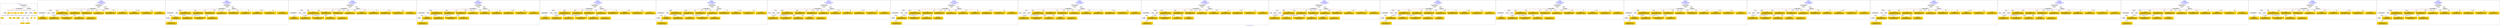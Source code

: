 digraph n0 {
fontcolor="blue"
remincross="true"
label="s26-s-san-francisco-moma.json"
subgraph cluster_0 {
label="1-correct model"
n2[style="filled",color="white",fillcolor="lightgray",label="CulturalHeritageObject1"];
n3[style="filled",color="white",fillcolor="lightgray",label="Person1"];
n4[shape="plaintext",style="filled",fillcolor="gold",label="dimensions"];
n5[shape="plaintext",style="filled",fillcolor="gold",label="credit"];
n6[shape="plaintext",style="filled",fillcolor="gold",label="copyright"];
n7[shape="plaintext",style="filled",fillcolor="gold",label="title"];
n8[shape="plaintext",style="filled",fillcolor="gold",label="accession-id"];
n9[style="filled",color="white",fillcolor="lightgray",label="Concept1"];
n10[style="filled",color="white",fillcolor="lightgray",label="Document1"];
n11[shape="plaintext",style="filled",fillcolor="gold",label="nationality"];
n12[shape="plaintext",style="filled",fillcolor="gold",label="birthYear"];
n13[shape="plaintext",style="filled",fillcolor="gold",label="deathYear"];
n14[shape="plaintext",style="filled",fillcolor="gold",label="artistName"];
n15[style="filled",color="white",fillcolor="lightgray",label="Place1"];
n16[style="filled",color="white",fillcolor="lightgray",label="Place2"];
n17[shape="plaintext",style="filled",fillcolor="gold",label="birthPlaceLabel"];
n18[shape="plaintext",style="filled",fillcolor="gold",label="deathPlaceLabel"];
n19[style="filled",color="white",fillcolor="lightgray",label="EuropeanaAggregation1"];
n20[style="filled",color="white",fillcolor="lightgray",label="WebResource1"];
n21[shape="plaintext",style="filled",fillcolor="gold",label="image-URL"];
n22[shape="plaintext",style="filled",fillcolor="gold",label="type"];
n23[shape="plaintext",style="filled",fillcolor="gold",label="url"];
}
subgraph cluster_1 {
label="candidate 0\nlink coherence:1.0\nnode coherence:1.0\nconfidence:0.4601995788196661\nmapping score:0.5938760500827459\ncost:18.99953\n-precision:0.63-recall:0.57"
n25[style="filled",color="white",fillcolor="lightgray",label="CulturalHeritageObject1"];
n26[style="filled",color="white",fillcolor="lightgray",label="CulturalHeritageObject2"];
n27[style="filled",color="white",fillcolor="lightgray",label="Person1"];
n28[style="filled",color="white",fillcolor="lightgray",label="Document1"];
n29[style="filled",color="white",fillcolor="lightgray",label="EuropeanaAggregation1"];
n30[style="filled",color="white",fillcolor="lightgray",label="WebResource1"];
n31[shape="plaintext",style="filled",fillcolor="gold",label="dimensions\n[CulturalHeritageObject,extent,0.847]\n[CulturalHeritageObject,provenance,0.062]\n[CulturalHeritageObject,description,0.058]\n[CulturalHeritageObject,accessionNumber,0.032]"];
n32[shape="plaintext",style="filled",fillcolor="gold",label="title\n[CulturalHeritageObject,title,0.373]\n[CulturalHeritageObject,description,0.31]\n[Person,biographicalInformation,0.214]\n[CulturalHeritageObject,provenance,0.103]"];
n33[shape="plaintext",style="filled",fillcolor="gold",label="url\n[WebResource,classLink,0.456]\n[Document,classLink,0.378]\n[CulturalHeritageObject,provenance,0.118]\n[CulturalHeritageObject,title,0.048]"];
n34[shape="plaintext",style="filled",fillcolor="gold",label="image-URL\n[WebResource,classLink,0.767]\n[Document,classLink,0.175]\n[CulturalHeritageObject,description,0.033]\n[Person,biographicalInformation,0.025]"];
n35[shape="plaintext",style="filled",fillcolor="gold",label="artistName\n[Person,nameOfThePerson,0.409]\n[CulturalHeritageObject,provenance,0.22]\n[CulturalHeritageObject,title,0.193]\n[CulturalHeritageObject,description,0.179]"];
n36[shape="plaintext",style="filled",fillcolor="gold",label="credit\n[CulturalHeritageObject,provenance,0.705]\n[CulturalHeritageObject,description,0.119]\n[CulturalHeritageObject,title,0.102]\n[Person,biographicalInformation,0.074]"];
n37[shape="plaintext",style="filled",fillcolor="gold",label="nationality\n[Person,countryAssociatedWithThePerson,0.694]\n[CulturalHeritageObject,provenance,0.132]\n[CulturalHeritageObject,title,0.088]\n[Concept,prefLabel,0.086]"];
n38[shape="plaintext",style="filled",fillcolor="gold",label="type\n[Concept,prefLabel,0.45]\n[CulturalHeritageObject,provenance,0.329]\n[CulturalHeritageObject,medium,0.12]\n[CulturalHeritageObject,description,0.101]"];
n39[shape="plaintext",style="filled",fillcolor="gold",label="copyright\n[CulturalHeritageObject,provenance,0.379]\n[CulturalHeritageObject,description,0.225]\n[CulturalHeritageObject,title,0.207]\n[Person,biographicalInformation,0.188]"];
n40[shape="plaintext",style="filled",fillcolor="gold",label="deathYear\n[Person,dateOfDeath,0.461]\n[CulturalHeritageObject,created,0.393]\n[CulturalHeritageObject,title,0.076]\n[CulturalHeritageObject,provenance,0.069]"];
n41[shape="plaintext",style="filled",fillcolor="gold",label="deathPlaceLabel\n[Place,label,0.639]\n[CulturalHeritageObject,title,0.141]\n[Concept,prefLabel,0.126]\n[Person,biographicalInformation,0.095]"];
n42[shape="plaintext",style="filled",fillcolor="gold",label="birthYear\n[Person,dateOfDeath,0.385]\n[CulturalHeritageObject,created,0.322]\n[Person,dateOfBirth,0.237]\n[CulturalHeritageObject,provenance,0.056]"];
n43[shape="plaintext",style="filled",fillcolor="gold",label="birthPlaceLabel\n[Place,label,0.633]\n[CulturalHeritageObject,provenance,0.146]\n[CulturalHeritageObject,title,0.132]\n[Person,biographicalInformation,0.089]"];
n44[shape="plaintext",style="filled",fillcolor="gold",label="accession-id\n[CulturalHeritageObject,accessionNumber,0.778]\n[WebResource,classLink,0.125]\n[CulturalHeritageObject,extent,0.05]\n[CulturalHeritageObject,description,0.047]"];
}
subgraph cluster_2 {
label="candidate 1\nlink coherence:1.0\nnode coherence:1.0\nconfidence:0.4601995788196661\nmapping score:0.5938760500827459\ncost:18.99955\n-precision:0.58-recall:0.52"
n46[style="filled",color="white",fillcolor="lightgray",label="CulturalHeritageObject1"];
n47[style="filled",color="white",fillcolor="lightgray",label="CulturalHeritageObject2"];
n48[style="filled",color="white",fillcolor="lightgray",label="Person1"];
n49[style="filled",color="white",fillcolor="lightgray",label="Document2"];
n50[style="filled",color="white",fillcolor="lightgray",label="EuropeanaAggregation1"];
n51[style="filled",color="white",fillcolor="lightgray",label="WebResource1"];
n52[shape="plaintext",style="filled",fillcolor="gold",label="dimensions\n[CulturalHeritageObject,extent,0.847]\n[CulturalHeritageObject,provenance,0.062]\n[CulturalHeritageObject,description,0.058]\n[CulturalHeritageObject,accessionNumber,0.032]"];
n53[shape="plaintext",style="filled",fillcolor="gold",label="title\n[CulturalHeritageObject,title,0.373]\n[CulturalHeritageObject,description,0.31]\n[Person,biographicalInformation,0.214]\n[CulturalHeritageObject,provenance,0.103]"];
n54[shape="plaintext",style="filled",fillcolor="gold",label="image-URL\n[WebResource,classLink,0.767]\n[Document,classLink,0.175]\n[CulturalHeritageObject,description,0.033]\n[Person,biographicalInformation,0.025]"];
n55[shape="plaintext",style="filled",fillcolor="gold",label="artistName\n[Person,nameOfThePerson,0.409]\n[CulturalHeritageObject,provenance,0.22]\n[CulturalHeritageObject,title,0.193]\n[CulturalHeritageObject,description,0.179]"];
n56[shape="plaintext",style="filled",fillcolor="gold",label="credit\n[CulturalHeritageObject,provenance,0.705]\n[CulturalHeritageObject,description,0.119]\n[CulturalHeritageObject,title,0.102]\n[Person,biographicalInformation,0.074]"];
n57[shape="plaintext",style="filled",fillcolor="gold",label="nationality\n[Person,countryAssociatedWithThePerson,0.694]\n[CulturalHeritageObject,provenance,0.132]\n[CulturalHeritageObject,title,0.088]\n[Concept,prefLabel,0.086]"];
n58[shape="plaintext",style="filled",fillcolor="gold",label="type\n[Concept,prefLabel,0.45]\n[CulturalHeritageObject,provenance,0.329]\n[CulturalHeritageObject,medium,0.12]\n[CulturalHeritageObject,description,0.101]"];
n59[shape="plaintext",style="filled",fillcolor="gold",label="copyright\n[CulturalHeritageObject,provenance,0.379]\n[CulturalHeritageObject,description,0.225]\n[CulturalHeritageObject,title,0.207]\n[Person,biographicalInformation,0.188]"];
n60[shape="plaintext",style="filled",fillcolor="gold",label="deathYear\n[Person,dateOfDeath,0.461]\n[CulturalHeritageObject,created,0.393]\n[CulturalHeritageObject,title,0.076]\n[CulturalHeritageObject,provenance,0.069]"];
n61[shape="plaintext",style="filled",fillcolor="gold",label="deathPlaceLabel\n[Place,label,0.639]\n[CulturalHeritageObject,title,0.141]\n[Concept,prefLabel,0.126]\n[Person,biographicalInformation,0.095]"];
n62[shape="plaintext",style="filled",fillcolor="gold",label="url\n[WebResource,classLink,0.456]\n[Document,classLink,0.378]\n[CulturalHeritageObject,provenance,0.118]\n[CulturalHeritageObject,title,0.048]"];
n63[shape="plaintext",style="filled",fillcolor="gold",label="birthYear\n[Person,dateOfDeath,0.385]\n[CulturalHeritageObject,created,0.322]\n[Person,dateOfBirth,0.237]\n[CulturalHeritageObject,provenance,0.056]"];
n64[shape="plaintext",style="filled",fillcolor="gold",label="birthPlaceLabel\n[Place,label,0.633]\n[CulturalHeritageObject,provenance,0.146]\n[CulturalHeritageObject,title,0.132]\n[Person,biographicalInformation,0.089]"];
n65[shape="plaintext",style="filled",fillcolor="gold",label="accession-id\n[CulturalHeritageObject,accessionNumber,0.778]\n[WebResource,classLink,0.125]\n[CulturalHeritageObject,extent,0.05]\n[CulturalHeritageObject,description,0.047]"];
}
subgraph cluster_3 {
label="candidate 10\nlink coherence:1.0\nnode coherence:1.0\nconfidence:0.4544276720439674\nmapping score:0.591952081157513\ncost:18.99953\n-precision:0.63-recall:0.57"
n67[style="filled",color="white",fillcolor="lightgray",label="CulturalHeritageObject1"];
n68[style="filled",color="white",fillcolor="lightgray",label="CulturalHeritageObject2"];
n69[style="filled",color="white",fillcolor="lightgray",label="Person1"];
n70[style="filled",color="white",fillcolor="lightgray",label="Document1"];
n71[style="filled",color="white",fillcolor="lightgray",label="EuropeanaAggregation1"];
n72[style="filled",color="white",fillcolor="lightgray",label="WebResource1"];
n73[shape="plaintext",style="filled",fillcolor="gold",label="dimensions\n[CulturalHeritageObject,extent,0.847]\n[CulturalHeritageObject,provenance,0.062]\n[CulturalHeritageObject,description,0.058]\n[CulturalHeritageObject,accessionNumber,0.032]"];
n74[shape="plaintext",style="filled",fillcolor="gold",label="copyright\n[CulturalHeritageObject,provenance,0.379]\n[CulturalHeritageObject,description,0.225]\n[CulturalHeritageObject,title,0.207]\n[Person,biographicalInformation,0.188]"];
n75[shape="plaintext",style="filled",fillcolor="gold",label="url\n[WebResource,classLink,0.456]\n[Document,classLink,0.378]\n[CulturalHeritageObject,provenance,0.118]\n[CulturalHeritageObject,title,0.048]"];
n76[shape="plaintext",style="filled",fillcolor="gold",label="image-URL\n[WebResource,classLink,0.767]\n[Document,classLink,0.175]\n[CulturalHeritageObject,description,0.033]\n[Person,biographicalInformation,0.025]"];
n77[shape="plaintext",style="filled",fillcolor="gold",label="artistName\n[Person,nameOfThePerson,0.409]\n[CulturalHeritageObject,provenance,0.22]\n[CulturalHeritageObject,title,0.193]\n[CulturalHeritageObject,description,0.179]"];
n78[shape="plaintext",style="filled",fillcolor="gold",label="credit\n[CulturalHeritageObject,provenance,0.705]\n[CulturalHeritageObject,description,0.119]\n[CulturalHeritageObject,title,0.102]\n[Person,biographicalInformation,0.074]"];
n79[shape="plaintext",style="filled",fillcolor="gold",label="nationality\n[Person,countryAssociatedWithThePerson,0.694]\n[CulturalHeritageObject,provenance,0.132]\n[CulturalHeritageObject,title,0.088]\n[Concept,prefLabel,0.086]"];
n80[shape="plaintext",style="filled",fillcolor="gold",label="type\n[Concept,prefLabel,0.45]\n[CulturalHeritageObject,provenance,0.329]\n[CulturalHeritageObject,medium,0.12]\n[CulturalHeritageObject,description,0.101]"];
n81[shape="plaintext",style="filled",fillcolor="gold",label="birthPlaceLabel\n[Place,label,0.633]\n[CulturalHeritageObject,provenance,0.146]\n[CulturalHeritageObject,title,0.132]\n[Person,biographicalInformation,0.089]"];
n82[shape="plaintext",style="filled",fillcolor="gold",label="birthYear\n[Person,dateOfDeath,0.385]\n[CulturalHeritageObject,created,0.322]\n[Person,dateOfBirth,0.237]\n[CulturalHeritageObject,provenance,0.056]"];
n83[shape="plaintext",style="filled",fillcolor="gold",label="deathPlaceLabel\n[Place,label,0.639]\n[CulturalHeritageObject,title,0.141]\n[Concept,prefLabel,0.126]\n[Person,biographicalInformation,0.095]"];
n84[shape="plaintext",style="filled",fillcolor="gold",label="deathYear\n[Person,dateOfDeath,0.461]\n[CulturalHeritageObject,created,0.393]\n[CulturalHeritageObject,title,0.076]\n[CulturalHeritageObject,provenance,0.069]"];
n85[shape="plaintext",style="filled",fillcolor="gold",label="title\n[CulturalHeritageObject,title,0.373]\n[CulturalHeritageObject,description,0.31]\n[Person,biographicalInformation,0.214]\n[CulturalHeritageObject,provenance,0.103]"];
n86[shape="plaintext",style="filled",fillcolor="gold",label="accession-id\n[CulturalHeritageObject,accessionNumber,0.778]\n[WebResource,classLink,0.125]\n[CulturalHeritageObject,extent,0.05]\n[CulturalHeritageObject,description,0.047]"];
}
subgraph cluster_4 {
label="candidate 11\nlink coherence:1.0\nnode coherence:1.0\nconfidence:0.4544276720439674\nmapping score:0.591952081157513\ncost:18.99955\n-precision:0.58-recall:0.52"
n88[style="filled",color="white",fillcolor="lightgray",label="CulturalHeritageObject1"];
n89[style="filled",color="white",fillcolor="lightgray",label="CulturalHeritageObject2"];
n90[style="filled",color="white",fillcolor="lightgray",label="Person1"];
n91[style="filled",color="white",fillcolor="lightgray",label="Document2"];
n92[style="filled",color="white",fillcolor="lightgray",label="EuropeanaAggregation1"];
n93[style="filled",color="white",fillcolor="lightgray",label="WebResource1"];
n94[shape="plaintext",style="filled",fillcolor="gold",label="dimensions\n[CulturalHeritageObject,extent,0.847]\n[CulturalHeritageObject,provenance,0.062]\n[CulturalHeritageObject,description,0.058]\n[CulturalHeritageObject,accessionNumber,0.032]"];
n95[shape="plaintext",style="filled",fillcolor="gold",label="copyright\n[CulturalHeritageObject,provenance,0.379]\n[CulturalHeritageObject,description,0.225]\n[CulturalHeritageObject,title,0.207]\n[Person,biographicalInformation,0.188]"];
n96[shape="plaintext",style="filled",fillcolor="gold",label="image-URL\n[WebResource,classLink,0.767]\n[Document,classLink,0.175]\n[CulturalHeritageObject,description,0.033]\n[Person,biographicalInformation,0.025]"];
n97[shape="plaintext",style="filled",fillcolor="gold",label="artistName\n[Person,nameOfThePerson,0.409]\n[CulturalHeritageObject,provenance,0.22]\n[CulturalHeritageObject,title,0.193]\n[CulturalHeritageObject,description,0.179]"];
n98[shape="plaintext",style="filled",fillcolor="gold",label="credit\n[CulturalHeritageObject,provenance,0.705]\n[CulturalHeritageObject,description,0.119]\n[CulturalHeritageObject,title,0.102]\n[Person,biographicalInformation,0.074]"];
n99[shape="plaintext",style="filled",fillcolor="gold",label="nationality\n[Person,countryAssociatedWithThePerson,0.694]\n[CulturalHeritageObject,provenance,0.132]\n[CulturalHeritageObject,title,0.088]\n[Concept,prefLabel,0.086]"];
n100[shape="plaintext",style="filled",fillcolor="gold",label="type\n[Concept,prefLabel,0.45]\n[CulturalHeritageObject,provenance,0.329]\n[CulturalHeritageObject,medium,0.12]\n[CulturalHeritageObject,description,0.101]"];
n101[shape="plaintext",style="filled",fillcolor="gold",label="birthPlaceLabel\n[Place,label,0.633]\n[CulturalHeritageObject,provenance,0.146]\n[CulturalHeritageObject,title,0.132]\n[Person,biographicalInformation,0.089]"];
n102[shape="plaintext",style="filled",fillcolor="gold",label="birthYear\n[Person,dateOfDeath,0.385]\n[CulturalHeritageObject,created,0.322]\n[Person,dateOfBirth,0.237]\n[CulturalHeritageObject,provenance,0.056]"];
n103[shape="plaintext",style="filled",fillcolor="gold",label="deathPlaceLabel\n[Place,label,0.639]\n[CulturalHeritageObject,title,0.141]\n[Concept,prefLabel,0.126]\n[Person,biographicalInformation,0.095]"];
n104[shape="plaintext",style="filled",fillcolor="gold",label="url\n[WebResource,classLink,0.456]\n[Document,classLink,0.378]\n[CulturalHeritageObject,provenance,0.118]\n[CulturalHeritageObject,title,0.048]"];
n105[shape="plaintext",style="filled",fillcolor="gold",label="deathYear\n[Person,dateOfDeath,0.461]\n[CulturalHeritageObject,created,0.393]\n[CulturalHeritageObject,title,0.076]\n[CulturalHeritageObject,provenance,0.069]"];
n106[shape="plaintext",style="filled",fillcolor="gold",label="title\n[CulturalHeritageObject,title,0.373]\n[CulturalHeritageObject,description,0.31]\n[Person,biographicalInformation,0.214]\n[CulturalHeritageObject,provenance,0.103]"];
n107[shape="plaintext",style="filled",fillcolor="gold",label="accession-id\n[CulturalHeritageObject,accessionNumber,0.778]\n[WebResource,classLink,0.125]\n[CulturalHeritageObject,extent,0.05]\n[CulturalHeritageObject,description,0.047]"];
}
subgraph cluster_5 {
label="candidate 12\nlink coherence:1.0\nnode coherence:1.0\nconfidence:0.4541152586770331\nmapping score:0.5918479433685349\ncost:18.99953\n-precision:0.68-recall:0.62"
n109[style="filled",color="white",fillcolor="lightgray",label="CulturalHeritageObject1"];
n110[style="filled",color="white",fillcolor="lightgray",label="CulturalHeritageObject2"];
n111[style="filled",color="white",fillcolor="lightgray",label="Person1"];
n112[style="filled",color="white",fillcolor="lightgray",label="Document1"];
n113[style="filled",color="white",fillcolor="lightgray",label="EuropeanaAggregation1"];
n114[style="filled",color="white",fillcolor="lightgray",label="WebResource1"];
n115[shape="plaintext",style="filled",fillcolor="gold",label="dimensions\n[CulturalHeritageObject,extent,0.847]\n[CulturalHeritageObject,provenance,0.062]\n[CulturalHeritageObject,description,0.058]\n[CulturalHeritageObject,accessionNumber,0.032]"];
n116[shape="plaintext",style="filled",fillcolor="gold",label="title\n[CulturalHeritageObject,title,0.373]\n[CulturalHeritageObject,description,0.31]\n[Person,biographicalInformation,0.214]\n[CulturalHeritageObject,provenance,0.103]"];
n117[shape="plaintext",style="filled",fillcolor="gold",label="url\n[WebResource,classLink,0.456]\n[Document,classLink,0.378]\n[CulturalHeritageObject,provenance,0.118]\n[CulturalHeritageObject,title,0.048]"];
n118[shape="plaintext",style="filled",fillcolor="gold",label="image-URL\n[WebResource,classLink,0.767]\n[Document,classLink,0.175]\n[CulturalHeritageObject,description,0.033]\n[Person,biographicalInformation,0.025]"];
n119[shape="plaintext",style="filled",fillcolor="gold",label="artistName\n[Person,nameOfThePerson,0.409]\n[CulturalHeritageObject,provenance,0.22]\n[CulturalHeritageObject,title,0.193]\n[CulturalHeritageObject,description,0.179]"];
n120[shape="plaintext",style="filled",fillcolor="gold",label="credit\n[CulturalHeritageObject,provenance,0.705]\n[CulturalHeritageObject,description,0.119]\n[CulturalHeritageObject,title,0.102]\n[Person,biographicalInformation,0.074]"];
n121[shape="plaintext",style="filled",fillcolor="gold",label="birthYear\n[Person,dateOfDeath,0.385]\n[CulturalHeritageObject,created,0.322]\n[Person,dateOfBirth,0.237]\n[CulturalHeritageObject,provenance,0.056]"];
n122[shape="plaintext",style="filled",fillcolor="gold",label="nationality\n[Person,countryAssociatedWithThePerson,0.694]\n[CulturalHeritageObject,provenance,0.132]\n[CulturalHeritageObject,title,0.088]\n[Concept,prefLabel,0.086]"];
n123[shape="plaintext",style="filled",fillcolor="gold",label="type\n[Concept,prefLabel,0.45]\n[CulturalHeritageObject,provenance,0.329]\n[CulturalHeritageObject,medium,0.12]\n[CulturalHeritageObject,description,0.101]"];
n124[shape="plaintext",style="filled",fillcolor="gold",label="copyright\n[CulturalHeritageObject,provenance,0.379]\n[CulturalHeritageObject,description,0.225]\n[CulturalHeritageObject,title,0.207]\n[Person,biographicalInformation,0.188]"];
n125[shape="plaintext",style="filled",fillcolor="gold",label="deathYear\n[Person,dateOfDeath,0.461]\n[CulturalHeritageObject,created,0.393]\n[CulturalHeritageObject,title,0.076]\n[CulturalHeritageObject,provenance,0.069]"];
n126[shape="plaintext",style="filled",fillcolor="gold",label="deathPlaceLabel\n[Place,label,0.639]\n[CulturalHeritageObject,title,0.141]\n[Concept,prefLabel,0.126]\n[Person,biographicalInformation,0.095]"];
n127[shape="plaintext",style="filled",fillcolor="gold",label="birthPlaceLabel\n[Place,label,0.633]\n[CulturalHeritageObject,provenance,0.146]\n[CulturalHeritageObject,title,0.132]\n[Person,biographicalInformation,0.089]"];
n128[shape="plaintext",style="filled",fillcolor="gold",label="accession-id\n[CulturalHeritageObject,accessionNumber,0.778]\n[WebResource,classLink,0.125]\n[CulturalHeritageObject,extent,0.05]\n[CulturalHeritageObject,description,0.047]"];
}
subgraph cluster_6 {
label="candidate 13\nlink coherence:1.0\nnode coherence:1.0\nconfidence:0.4541152586770331\nmapping score:0.5918479433685349\ncost:18.99955\n-precision:0.63-recall:0.57"
n130[style="filled",color="white",fillcolor="lightgray",label="CulturalHeritageObject1"];
n131[style="filled",color="white",fillcolor="lightgray",label="CulturalHeritageObject2"];
n132[style="filled",color="white",fillcolor="lightgray",label="Person1"];
n133[style="filled",color="white",fillcolor="lightgray",label="Document2"];
n134[style="filled",color="white",fillcolor="lightgray",label="EuropeanaAggregation1"];
n135[style="filled",color="white",fillcolor="lightgray",label="WebResource1"];
n136[shape="plaintext",style="filled",fillcolor="gold",label="dimensions\n[CulturalHeritageObject,extent,0.847]\n[CulturalHeritageObject,provenance,0.062]\n[CulturalHeritageObject,description,0.058]\n[CulturalHeritageObject,accessionNumber,0.032]"];
n137[shape="plaintext",style="filled",fillcolor="gold",label="title\n[CulturalHeritageObject,title,0.373]\n[CulturalHeritageObject,description,0.31]\n[Person,biographicalInformation,0.214]\n[CulturalHeritageObject,provenance,0.103]"];
n138[shape="plaintext",style="filled",fillcolor="gold",label="image-URL\n[WebResource,classLink,0.767]\n[Document,classLink,0.175]\n[CulturalHeritageObject,description,0.033]\n[Person,biographicalInformation,0.025]"];
n139[shape="plaintext",style="filled",fillcolor="gold",label="artistName\n[Person,nameOfThePerson,0.409]\n[CulturalHeritageObject,provenance,0.22]\n[CulturalHeritageObject,title,0.193]\n[CulturalHeritageObject,description,0.179]"];
n140[shape="plaintext",style="filled",fillcolor="gold",label="credit\n[CulturalHeritageObject,provenance,0.705]\n[CulturalHeritageObject,description,0.119]\n[CulturalHeritageObject,title,0.102]\n[Person,biographicalInformation,0.074]"];
n141[shape="plaintext",style="filled",fillcolor="gold",label="birthYear\n[Person,dateOfDeath,0.385]\n[CulturalHeritageObject,created,0.322]\n[Person,dateOfBirth,0.237]\n[CulturalHeritageObject,provenance,0.056]"];
n142[shape="plaintext",style="filled",fillcolor="gold",label="nationality\n[Person,countryAssociatedWithThePerson,0.694]\n[CulturalHeritageObject,provenance,0.132]\n[CulturalHeritageObject,title,0.088]\n[Concept,prefLabel,0.086]"];
n143[shape="plaintext",style="filled",fillcolor="gold",label="type\n[Concept,prefLabel,0.45]\n[CulturalHeritageObject,provenance,0.329]\n[CulturalHeritageObject,medium,0.12]\n[CulturalHeritageObject,description,0.101]"];
n144[shape="plaintext",style="filled",fillcolor="gold",label="copyright\n[CulturalHeritageObject,provenance,0.379]\n[CulturalHeritageObject,description,0.225]\n[CulturalHeritageObject,title,0.207]\n[Person,biographicalInformation,0.188]"];
n145[shape="plaintext",style="filled",fillcolor="gold",label="deathYear\n[Person,dateOfDeath,0.461]\n[CulturalHeritageObject,created,0.393]\n[CulturalHeritageObject,title,0.076]\n[CulturalHeritageObject,provenance,0.069]"];
n146[shape="plaintext",style="filled",fillcolor="gold",label="deathPlaceLabel\n[Place,label,0.639]\n[CulturalHeritageObject,title,0.141]\n[Concept,prefLabel,0.126]\n[Person,biographicalInformation,0.095]"];
n147[shape="plaintext",style="filled",fillcolor="gold",label="url\n[WebResource,classLink,0.456]\n[Document,classLink,0.378]\n[CulturalHeritageObject,provenance,0.118]\n[CulturalHeritageObject,title,0.048]"];
n148[shape="plaintext",style="filled",fillcolor="gold",label="birthPlaceLabel\n[Place,label,0.633]\n[CulturalHeritageObject,provenance,0.146]\n[CulturalHeritageObject,title,0.132]\n[Person,biographicalInformation,0.089]"];
n149[shape="plaintext",style="filled",fillcolor="gold",label="accession-id\n[CulturalHeritageObject,accessionNumber,0.778]\n[WebResource,classLink,0.125]\n[CulturalHeritageObject,extent,0.05]\n[CulturalHeritageObject,description,0.047]"];
}
subgraph cluster_7 {
label="candidate 14\nlink coherence:1.0\nnode coherence:1.0\nconfidence:0.45371272577867233\nmapping score:0.591713765735748\ncost:18.99952\n-precision:0.68-recall:0.62"
n151[style="filled",color="white",fillcolor="lightgray",label="CulturalHeritageObject1"];
n152[style="filled",color="white",fillcolor="lightgray",label="Person1"];
n153[style="filled",color="white",fillcolor="lightgray",label="Concept1"];
n154[style="filled",color="white",fillcolor="lightgray",label="Document1"];
n155[style="filled",color="white",fillcolor="lightgray",label="EuropeanaAggregation1"];
n156[style="filled",color="white",fillcolor="lightgray",label="WebResource1"];
n157[shape="plaintext",style="filled",fillcolor="gold",label="dimensions\n[CulturalHeritageObject,extent,0.847]\n[CulturalHeritageObject,provenance,0.062]\n[CulturalHeritageObject,description,0.058]\n[CulturalHeritageObject,accessionNumber,0.032]"];
n158[shape="plaintext",style="filled",fillcolor="gold",label="copyright\n[CulturalHeritageObject,provenance,0.379]\n[CulturalHeritageObject,description,0.225]\n[CulturalHeritageObject,title,0.207]\n[Person,biographicalInformation,0.188]"];
n159[shape="plaintext",style="filled",fillcolor="gold",label="url\n[WebResource,classLink,0.456]\n[Document,classLink,0.378]\n[CulturalHeritageObject,provenance,0.118]\n[CulturalHeritageObject,title,0.048]"];
n160[shape="plaintext",style="filled",fillcolor="gold",label="image-URL\n[WebResource,classLink,0.767]\n[Document,classLink,0.175]\n[CulturalHeritageObject,description,0.033]\n[Person,biographicalInformation,0.025]"];
n161[shape="plaintext",style="filled",fillcolor="gold",label="artistName\n[Person,nameOfThePerson,0.409]\n[CulturalHeritageObject,provenance,0.22]\n[CulturalHeritageObject,title,0.193]\n[CulturalHeritageObject,description,0.179]"];
n162[shape="plaintext",style="filled",fillcolor="gold",label="credit\n[CulturalHeritageObject,provenance,0.705]\n[CulturalHeritageObject,description,0.119]\n[CulturalHeritageObject,title,0.102]\n[Person,biographicalInformation,0.074]"];
n163[shape="plaintext",style="filled",fillcolor="gold",label="nationality\n[Person,countryAssociatedWithThePerson,0.694]\n[CulturalHeritageObject,provenance,0.132]\n[CulturalHeritageObject,title,0.088]\n[Concept,prefLabel,0.086]"];
n164[shape="plaintext",style="filled",fillcolor="gold",label="deathPlaceLabel\n[Place,label,0.639]\n[CulturalHeritageObject,title,0.141]\n[Concept,prefLabel,0.126]\n[Person,biographicalInformation,0.095]"];
n165[shape="plaintext",style="filled",fillcolor="gold",label="type\n[Concept,prefLabel,0.45]\n[CulturalHeritageObject,provenance,0.329]\n[CulturalHeritageObject,medium,0.12]\n[CulturalHeritageObject,description,0.101]"];
n166[shape="plaintext",style="filled",fillcolor="gold",label="birthPlaceLabel\n[Place,label,0.633]\n[CulturalHeritageObject,provenance,0.146]\n[CulturalHeritageObject,title,0.132]\n[Person,biographicalInformation,0.089]"];
n167[shape="plaintext",style="filled",fillcolor="gold",label="deathYear\n[Person,dateOfDeath,0.461]\n[CulturalHeritageObject,created,0.393]\n[CulturalHeritageObject,title,0.076]\n[CulturalHeritageObject,provenance,0.069]"];
n168[shape="plaintext",style="filled",fillcolor="gold",label="birthYear\n[Person,dateOfDeath,0.385]\n[CulturalHeritageObject,created,0.322]\n[Person,dateOfBirth,0.237]\n[CulturalHeritageObject,provenance,0.056]"];
n169[shape="plaintext",style="filled",fillcolor="gold",label="title\n[CulturalHeritageObject,title,0.373]\n[CulturalHeritageObject,description,0.31]\n[Person,biographicalInformation,0.214]\n[CulturalHeritageObject,provenance,0.103]"];
n170[shape="plaintext",style="filled",fillcolor="gold",label="accession-id\n[CulturalHeritageObject,accessionNumber,0.778]\n[WebResource,classLink,0.125]\n[CulturalHeritageObject,extent,0.05]\n[CulturalHeritageObject,description,0.047]"];
}
subgraph cluster_8 {
label="candidate 15\nlink coherence:1.0\nnode coherence:1.0\nconfidence:0.45371272577867233\nmapping score:0.591713765735748\ncost:19.99952\n-precision:0.6-recall:0.57"
n172[style="filled",color="white",fillcolor="lightgray",label="CulturalHeritageObject1"];
n173[style="filled",color="white",fillcolor="lightgray",label="CulturalHeritageObject2"];
n174[style="filled",color="white",fillcolor="lightgray",label="Person1"];
n175[style="filled",color="white",fillcolor="lightgray",label="Concept1"];
n176[style="filled",color="white",fillcolor="lightgray",label="Document2"];
n177[style="filled",color="white",fillcolor="lightgray",label="EuropeanaAggregation1"];
n178[style="filled",color="white",fillcolor="lightgray",label="WebResource1"];
n179[shape="plaintext",style="filled",fillcolor="gold",label="dimensions\n[CulturalHeritageObject,extent,0.847]\n[CulturalHeritageObject,provenance,0.062]\n[CulturalHeritageObject,description,0.058]\n[CulturalHeritageObject,accessionNumber,0.032]"];
n180[shape="plaintext",style="filled",fillcolor="gold",label="copyright\n[CulturalHeritageObject,provenance,0.379]\n[CulturalHeritageObject,description,0.225]\n[CulturalHeritageObject,title,0.207]\n[Person,biographicalInformation,0.188]"];
n181[shape="plaintext",style="filled",fillcolor="gold",label="image-URL\n[WebResource,classLink,0.767]\n[Document,classLink,0.175]\n[CulturalHeritageObject,description,0.033]\n[Person,biographicalInformation,0.025]"];
n182[shape="plaintext",style="filled",fillcolor="gold",label="artistName\n[Person,nameOfThePerson,0.409]\n[CulturalHeritageObject,provenance,0.22]\n[CulturalHeritageObject,title,0.193]\n[CulturalHeritageObject,description,0.179]"];
n183[shape="plaintext",style="filled",fillcolor="gold",label="credit\n[CulturalHeritageObject,provenance,0.705]\n[CulturalHeritageObject,description,0.119]\n[CulturalHeritageObject,title,0.102]\n[Person,biographicalInformation,0.074]"];
n184[shape="plaintext",style="filled",fillcolor="gold",label="nationality\n[Person,countryAssociatedWithThePerson,0.694]\n[CulturalHeritageObject,provenance,0.132]\n[CulturalHeritageObject,title,0.088]\n[Concept,prefLabel,0.086]"];
n185[shape="plaintext",style="filled",fillcolor="gold",label="deathPlaceLabel\n[Place,label,0.639]\n[CulturalHeritageObject,title,0.141]\n[Concept,prefLabel,0.126]\n[Person,biographicalInformation,0.095]"];
n186[shape="plaintext",style="filled",fillcolor="gold",label="type\n[Concept,prefLabel,0.45]\n[CulturalHeritageObject,provenance,0.329]\n[CulturalHeritageObject,medium,0.12]\n[CulturalHeritageObject,description,0.101]"];
n187[shape="plaintext",style="filled",fillcolor="gold",label="birthPlaceLabel\n[Place,label,0.633]\n[CulturalHeritageObject,provenance,0.146]\n[CulturalHeritageObject,title,0.132]\n[Person,biographicalInformation,0.089]"];
n188[shape="plaintext",style="filled",fillcolor="gold",label="deathYear\n[Person,dateOfDeath,0.461]\n[CulturalHeritageObject,created,0.393]\n[CulturalHeritageObject,title,0.076]\n[CulturalHeritageObject,provenance,0.069]"];
n189[shape="plaintext",style="filled",fillcolor="gold",label="url\n[WebResource,classLink,0.456]\n[Document,classLink,0.378]\n[CulturalHeritageObject,provenance,0.118]\n[CulturalHeritageObject,title,0.048]"];
n190[shape="plaintext",style="filled",fillcolor="gold",label="birthYear\n[Person,dateOfDeath,0.385]\n[CulturalHeritageObject,created,0.322]\n[Person,dateOfBirth,0.237]\n[CulturalHeritageObject,provenance,0.056]"];
n191[shape="plaintext",style="filled",fillcolor="gold",label="title\n[CulturalHeritageObject,title,0.373]\n[CulturalHeritageObject,description,0.31]\n[Person,biographicalInformation,0.214]\n[CulturalHeritageObject,provenance,0.103]"];
n192[shape="plaintext",style="filled",fillcolor="gold",label="accession-id\n[CulturalHeritageObject,accessionNumber,0.778]\n[WebResource,classLink,0.125]\n[CulturalHeritageObject,extent,0.05]\n[CulturalHeritageObject,description,0.047]"];
}
subgraph cluster_9 {
label="candidate 16\nlink coherence:1.0\nnode coherence:1.0\nconfidence:0.453367762517206\nmapping score:0.5915987779819257\ncost:18.99952\n-precision:0.63-recall:0.57"
n194[style="filled",color="white",fillcolor="lightgray",label="CulturalHeritageObject1"];
n195[style="filled",color="white",fillcolor="lightgray",label="Person1"];
n196[style="filled",color="white",fillcolor="lightgray",label="Concept1"];
n197[style="filled",color="white",fillcolor="lightgray",label="Document1"];
n198[style="filled",color="white",fillcolor="lightgray",label="EuropeanaAggregation1"];
n199[style="filled",color="white",fillcolor="lightgray",label="WebResource1"];
n200[shape="plaintext",style="filled",fillcolor="gold",label="dimensions\n[CulturalHeritageObject,extent,0.847]\n[CulturalHeritageObject,provenance,0.062]\n[CulturalHeritageObject,description,0.058]\n[CulturalHeritageObject,accessionNumber,0.032]"];
n201[shape="plaintext",style="filled",fillcolor="gold",label="copyright\n[CulturalHeritageObject,provenance,0.379]\n[CulturalHeritageObject,description,0.225]\n[CulturalHeritageObject,title,0.207]\n[Person,biographicalInformation,0.188]"];
n202[shape="plaintext",style="filled",fillcolor="gold",label="url\n[WebResource,classLink,0.456]\n[Document,classLink,0.378]\n[CulturalHeritageObject,provenance,0.118]\n[CulturalHeritageObject,title,0.048]"];
n203[shape="plaintext",style="filled",fillcolor="gold",label="image-URL\n[WebResource,classLink,0.767]\n[Document,classLink,0.175]\n[CulturalHeritageObject,description,0.033]\n[Person,biographicalInformation,0.025]"];
n204[shape="plaintext",style="filled",fillcolor="gold",label="artistName\n[Person,nameOfThePerson,0.409]\n[CulturalHeritageObject,provenance,0.22]\n[CulturalHeritageObject,title,0.193]\n[CulturalHeritageObject,description,0.179]"];
n205[shape="plaintext",style="filled",fillcolor="gold",label="credit\n[CulturalHeritageObject,provenance,0.705]\n[CulturalHeritageObject,description,0.119]\n[CulturalHeritageObject,title,0.102]\n[Person,biographicalInformation,0.074]"];
n206[shape="plaintext",style="filled",fillcolor="gold",label="nationality\n[Person,countryAssociatedWithThePerson,0.694]\n[CulturalHeritageObject,provenance,0.132]\n[CulturalHeritageObject,title,0.088]\n[Concept,prefLabel,0.086]"];
n207[shape="plaintext",style="filled",fillcolor="gold",label="deathPlaceLabel\n[Place,label,0.639]\n[CulturalHeritageObject,title,0.141]\n[Concept,prefLabel,0.126]\n[Person,biographicalInformation,0.095]"];
n208[shape="plaintext",style="filled",fillcolor="gold",label="type\n[Concept,prefLabel,0.45]\n[CulturalHeritageObject,provenance,0.329]\n[CulturalHeritageObject,medium,0.12]\n[CulturalHeritageObject,description,0.101]"];
n209[shape="plaintext",style="filled",fillcolor="gold",label="birthPlaceLabel\n[Place,label,0.633]\n[CulturalHeritageObject,provenance,0.146]\n[CulturalHeritageObject,title,0.132]\n[Person,biographicalInformation,0.089]"];
n210[shape="plaintext",style="filled",fillcolor="gold",label="birthYear\n[Person,dateOfDeath,0.385]\n[CulturalHeritageObject,created,0.322]\n[Person,dateOfBirth,0.237]\n[CulturalHeritageObject,provenance,0.056]"];
n211[shape="plaintext",style="filled",fillcolor="gold",label="deathYear\n[Person,dateOfDeath,0.461]\n[CulturalHeritageObject,created,0.393]\n[CulturalHeritageObject,title,0.076]\n[CulturalHeritageObject,provenance,0.069]"];
n212[shape="plaintext",style="filled",fillcolor="gold",label="title\n[CulturalHeritageObject,title,0.373]\n[CulturalHeritageObject,description,0.31]\n[Person,biographicalInformation,0.214]\n[CulturalHeritageObject,provenance,0.103]"];
n213[shape="plaintext",style="filled",fillcolor="gold",label="accession-id\n[CulturalHeritageObject,accessionNumber,0.778]\n[WebResource,classLink,0.125]\n[CulturalHeritageObject,extent,0.05]\n[CulturalHeritageObject,description,0.047]"];
}
subgraph cluster_10 {
label="candidate 17\nlink coherence:1.0\nnode coherence:1.0\nconfidence:0.453367762517206\nmapping score:0.5915987779819257\ncost:19.99952\n-precision:0.55-recall:0.52"
n215[style="filled",color="white",fillcolor="lightgray",label="CulturalHeritageObject1"];
n216[style="filled",color="white",fillcolor="lightgray",label="CulturalHeritageObject2"];
n217[style="filled",color="white",fillcolor="lightgray",label="Person1"];
n218[style="filled",color="white",fillcolor="lightgray",label="Concept1"];
n219[style="filled",color="white",fillcolor="lightgray",label="Document2"];
n220[style="filled",color="white",fillcolor="lightgray",label="EuropeanaAggregation1"];
n221[style="filled",color="white",fillcolor="lightgray",label="WebResource1"];
n222[shape="plaintext",style="filled",fillcolor="gold",label="dimensions\n[CulturalHeritageObject,extent,0.847]\n[CulturalHeritageObject,provenance,0.062]\n[CulturalHeritageObject,description,0.058]\n[CulturalHeritageObject,accessionNumber,0.032]"];
n223[shape="plaintext",style="filled",fillcolor="gold",label="copyright\n[CulturalHeritageObject,provenance,0.379]\n[CulturalHeritageObject,description,0.225]\n[CulturalHeritageObject,title,0.207]\n[Person,biographicalInformation,0.188]"];
n224[shape="plaintext",style="filled",fillcolor="gold",label="image-URL\n[WebResource,classLink,0.767]\n[Document,classLink,0.175]\n[CulturalHeritageObject,description,0.033]\n[Person,biographicalInformation,0.025]"];
n225[shape="plaintext",style="filled",fillcolor="gold",label="artistName\n[Person,nameOfThePerson,0.409]\n[CulturalHeritageObject,provenance,0.22]\n[CulturalHeritageObject,title,0.193]\n[CulturalHeritageObject,description,0.179]"];
n226[shape="plaintext",style="filled",fillcolor="gold",label="credit\n[CulturalHeritageObject,provenance,0.705]\n[CulturalHeritageObject,description,0.119]\n[CulturalHeritageObject,title,0.102]\n[Person,biographicalInformation,0.074]"];
n227[shape="plaintext",style="filled",fillcolor="gold",label="nationality\n[Person,countryAssociatedWithThePerson,0.694]\n[CulturalHeritageObject,provenance,0.132]\n[CulturalHeritageObject,title,0.088]\n[Concept,prefLabel,0.086]"];
n228[shape="plaintext",style="filled",fillcolor="gold",label="deathPlaceLabel\n[Place,label,0.639]\n[CulturalHeritageObject,title,0.141]\n[Concept,prefLabel,0.126]\n[Person,biographicalInformation,0.095]"];
n229[shape="plaintext",style="filled",fillcolor="gold",label="type\n[Concept,prefLabel,0.45]\n[CulturalHeritageObject,provenance,0.329]\n[CulturalHeritageObject,medium,0.12]\n[CulturalHeritageObject,description,0.101]"];
n230[shape="plaintext",style="filled",fillcolor="gold",label="birthPlaceLabel\n[Place,label,0.633]\n[CulturalHeritageObject,provenance,0.146]\n[CulturalHeritageObject,title,0.132]\n[Person,biographicalInformation,0.089]"];
n231[shape="plaintext",style="filled",fillcolor="gold",label="birthYear\n[Person,dateOfDeath,0.385]\n[CulturalHeritageObject,created,0.322]\n[Person,dateOfBirth,0.237]\n[CulturalHeritageObject,provenance,0.056]"];
n232[shape="plaintext",style="filled",fillcolor="gold",label="url\n[WebResource,classLink,0.456]\n[Document,classLink,0.378]\n[CulturalHeritageObject,provenance,0.118]\n[CulturalHeritageObject,title,0.048]"];
n233[shape="plaintext",style="filled",fillcolor="gold",label="deathYear\n[Person,dateOfDeath,0.461]\n[CulturalHeritageObject,created,0.393]\n[CulturalHeritageObject,title,0.076]\n[CulturalHeritageObject,provenance,0.069]"];
n234[shape="plaintext",style="filled",fillcolor="gold",label="title\n[CulturalHeritageObject,title,0.373]\n[CulturalHeritageObject,description,0.31]\n[Person,biographicalInformation,0.214]\n[CulturalHeritageObject,provenance,0.103]"];
n235[shape="plaintext",style="filled",fillcolor="gold",label="accession-id\n[CulturalHeritageObject,accessionNumber,0.778]\n[WebResource,classLink,0.125]\n[CulturalHeritageObject,extent,0.05]\n[CulturalHeritageObject,description,0.047]"];
}
subgraph cluster_11 {
label="candidate 18\nlink coherence:1.0\nnode coherence:1.0\nconfidence:0.4530553491502718\nmapping score:0.5914946401929477\ncost:18.99952\n-precision:0.68-recall:0.62"
n237[style="filled",color="white",fillcolor="lightgray",label="CulturalHeritageObject1"];
n238[style="filled",color="white",fillcolor="lightgray",label="Person1"];
n239[style="filled",color="white",fillcolor="lightgray",label="Concept1"];
n240[style="filled",color="white",fillcolor="lightgray",label="Document1"];
n241[style="filled",color="white",fillcolor="lightgray",label="EuropeanaAggregation1"];
n242[style="filled",color="white",fillcolor="lightgray",label="WebResource1"];
n243[shape="plaintext",style="filled",fillcolor="gold",label="dimensions\n[CulturalHeritageObject,extent,0.847]\n[CulturalHeritageObject,provenance,0.062]\n[CulturalHeritageObject,description,0.058]\n[CulturalHeritageObject,accessionNumber,0.032]"];
n244[shape="plaintext",style="filled",fillcolor="gold",label="title\n[CulturalHeritageObject,title,0.373]\n[CulturalHeritageObject,description,0.31]\n[Person,biographicalInformation,0.214]\n[CulturalHeritageObject,provenance,0.103]"];
n245[shape="plaintext",style="filled",fillcolor="gold",label="url\n[WebResource,classLink,0.456]\n[Document,classLink,0.378]\n[CulturalHeritageObject,provenance,0.118]\n[CulturalHeritageObject,title,0.048]"];
n246[shape="plaintext",style="filled",fillcolor="gold",label="image-URL\n[WebResource,classLink,0.767]\n[Document,classLink,0.175]\n[CulturalHeritageObject,description,0.033]\n[Person,biographicalInformation,0.025]"];
n247[shape="plaintext",style="filled",fillcolor="gold",label="artistName\n[Person,nameOfThePerson,0.409]\n[CulturalHeritageObject,provenance,0.22]\n[CulturalHeritageObject,title,0.193]\n[CulturalHeritageObject,description,0.179]"];
n248[shape="plaintext",style="filled",fillcolor="gold",label="credit\n[CulturalHeritageObject,provenance,0.705]\n[CulturalHeritageObject,description,0.119]\n[CulturalHeritageObject,title,0.102]\n[Person,biographicalInformation,0.074]"];
n249[shape="plaintext",style="filled",fillcolor="gold",label="birthYear\n[Person,dateOfDeath,0.385]\n[CulturalHeritageObject,created,0.322]\n[Person,dateOfBirth,0.237]\n[CulturalHeritageObject,provenance,0.056]"];
n250[shape="plaintext",style="filled",fillcolor="gold",label="nationality\n[Person,countryAssociatedWithThePerson,0.694]\n[CulturalHeritageObject,provenance,0.132]\n[CulturalHeritageObject,title,0.088]\n[Concept,prefLabel,0.086]"];
n251[shape="plaintext",style="filled",fillcolor="gold",label="deathPlaceLabel\n[Place,label,0.639]\n[CulturalHeritageObject,title,0.141]\n[Concept,prefLabel,0.126]\n[Person,biographicalInformation,0.095]"];
n252[shape="plaintext",style="filled",fillcolor="gold",label="type\n[Concept,prefLabel,0.45]\n[CulturalHeritageObject,provenance,0.329]\n[CulturalHeritageObject,medium,0.12]\n[CulturalHeritageObject,description,0.101]"];
n253[shape="plaintext",style="filled",fillcolor="gold",label="copyright\n[CulturalHeritageObject,provenance,0.379]\n[CulturalHeritageObject,description,0.225]\n[CulturalHeritageObject,title,0.207]\n[Person,biographicalInformation,0.188]"];
n254[shape="plaintext",style="filled",fillcolor="gold",label="deathYear\n[Person,dateOfDeath,0.461]\n[CulturalHeritageObject,created,0.393]\n[CulturalHeritageObject,title,0.076]\n[CulturalHeritageObject,provenance,0.069]"];
n255[shape="plaintext",style="filled",fillcolor="gold",label="birthPlaceLabel\n[Place,label,0.633]\n[CulturalHeritageObject,provenance,0.146]\n[CulturalHeritageObject,title,0.132]\n[Person,biographicalInformation,0.089]"];
n256[shape="plaintext",style="filled",fillcolor="gold",label="accession-id\n[CulturalHeritageObject,accessionNumber,0.778]\n[WebResource,classLink,0.125]\n[CulturalHeritageObject,extent,0.05]\n[CulturalHeritageObject,description,0.047]"];
}
subgraph cluster_12 {
label="candidate 19\nlink coherence:1.0\nnode coherence:1.0\nconfidence:0.4530553491502718\nmapping score:0.5914946401929477\ncost:19.99952\n-precision:0.6-recall:0.57"
n258[style="filled",color="white",fillcolor="lightgray",label="CulturalHeritageObject1"];
n259[style="filled",color="white",fillcolor="lightgray",label="CulturalHeritageObject2"];
n260[style="filled",color="white",fillcolor="lightgray",label="Person1"];
n261[style="filled",color="white",fillcolor="lightgray",label="Concept1"];
n262[style="filled",color="white",fillcolor="lightgray",label="Document2"];
n263[style="filled",color="white",fillcolor="lightgray",label="EuropeanaAggregation1"];
n264[style="filled",color="white",fillcolor="lightgray",label="WebResource1"];
n265[shape="plaintext",style="filled",fillcolor="gold",label="dimensions\n[CulturalHeritageObject,extent,0.847]\n[CulturalHeritageObject,provenance,0.062]\n[CulturalHeritageObject,description,0.058]\n[CulturalHeritageObject,accessionNumber,0.032]"];
n266[shape="plaintext",style="filled",fillcolor="gold",label="title\n[CulturalHeritageObject,title,0.373]\n[CulturalHeritageObject,description,0.31]\n[Person,biographicalInformation,0.214]\n[CulturalHeritageObject,provenance,0.103]"];
n267[shape="plaintext",style="filled",fillcolor="gold",label="image-URL\n[WebResource,classLink,0.767]\n[Document,classLink,0.175]\n[CulturalHeritageObject,description,0.033]\n[Person,biographicalInformation,0.025]"];
n268[shape="plaintext",style="filled",fillcolor="gold",label="artistName\n[Person,nameOfThePerson,0.409]\n[CulturalHeritageObject,provenance,0.22]\n[CulturalHeritageObject,title,0.193]\n[CulturalHeritageObject,description,0.179]"];
n269[shape="plaintext",style="filled",fillcolor="gold",label="credit\n[CulturalHeritageObject,provenance,0.705]\n[CulturalHeritageObject,description,0.119]\n[CulturalHeritageObject,title,0.102]\n[Person,biographicalInformation,0.074]"];
n270[shape="plaintext",style="filled",fillcolor="gold",label="birthYear\n[Person,dateOfDeath,0.385]\n[CulturalHeritageObject,created,0.322]\n[Person,dateOfBirth,0.237]\n[CulturalHeritageObject,provenance,0.056]"];
n271[shape="plaintext",style="filled",fillcolor="gold",label="nationality\n[Person,countryAssociatedWithThePerson,0.694]\n[CulturalHeritageObject,provenance,0.132]\n[CulturalHeritageObject,title,0.088]\n[Concept,prefLabel,0.086]"];
n272[shape="plaintext",style="filled",fillcolor="gold",label="deathPlaceLabel\n[Place,label,0.639]\n[CulturalHeritageObject,title,0.141]\n[Concept,prefLabel,0.126]\n[Person,biographicalInformation,0.095]"];
n273[shape="plaintext",style="filled",fillcolor="gold",label="type\n[Concept,prefLabel,0.45]\n[CulturalHeritageObject,provenance,0.329]\n[CulturalHeritageObject,medium,0.12]\n[CulturalHeritageObject,description,0.101]"];
n274[shape="plaintext",style="filled",fillcolor="gold",label="copyright\n[CulturalHeritageObject,provenance,0.379]\n[CulturalHeritageObject,description,0.225]\n[CulturalHeritageObject,title,0.207]\n[Person,biographicalInformation,0.188]"];
n275[shape="plaintext",style="filled",fillcolor="gold",label="deathYear\n[Person,dateOfDeath,0.461]\n[CulturalHeritageObject,created,0.393]\n[CulturalHeritageObject,title,0.076]\n[CulturalHeritageObject,provenance,0.069]"];
n276[shape="plaintext",style="filled",fillcolor="gold",label="url\n[WebResource,classLink,0.456]\n[Document,classLink,0.378]\n[CulturalHeritageObject,provenance,0.118]\n[CulturalHeritageObject,title,0.048]"];
n277[shape="plaintext",style="filled",fillcolor="gold",label="birthPlaceLabel\n[Place,label,0.633]\n[CulturalHeritageObject,provenance,0.146]\n[CulturalHeritageObject,title,0.132]\n[Person,biographicalInformation,0.089]"];
n278[shape="plaintext",style="filled",fillcolor="gold",label="accession-id\n[CulturalHeritageObject,accessionNumber,0.778]\n[WebResource,classLink,0.125]\n[CulturalHeritageObject,extent,0.05]\n[CulturalHeritageObject,description,0.047]"];
}
subgraph cluster_13 {
label="candidate 2\nlink coherence:1.0\nnode coherence:1.0\nconfidence:0.4598546155581998\nmapping score:0.5937610623289237\ncost:18.99953\n-precision:0.58-recall:0.52"
n280[style="filled",color="white",fillcolor="lightgray",label="CulturalHeritageObject1"];
n281[style="filled",color="white",fillcolor="lightgray",label="CulturalHeritageObject2"];
n282[style="filled",color="white",fillcolor="lightgray",label="Person1"];
n283[style="filled",color="white",fillcolor="lightgray",label="Document1"];
n284[style="filled",color="white",fillcolor="lightgray",label="EuropeanaAggregation1"];
n285[style="filled",color="white",fillcolor="lightgray",label="WebResource1"];
n286[shape="plaintext",style="filled",fillcolor="gold",label="dimensions\n[CulturalHeritageObject,extent,0.847]\n[CulturalHeritageObject,provenance,0.062]\n[CulturalHeritageObject,description,0.058]\n[CulturalHeritageObject,accessionNumber,0.032]"];
n287[shape="plaintext",style="filled",fillcolor="gold",label="title\n[CulturalHeritageObject,title,0.373]\n[CulturalHeritageObject,description,0.31]\n[Person,biographicalInformation,0.214]\n[CulturalHeritageObject,provenance,0.103]"];
n288[shape="plaintext",style="filled",fillcolor="gold",label="url\n[WebResource,classLink,0.456]\n[Document,classLink,0.378]\n[CulturalHeritageObject,provenance,0.118]\n[CulturalHeritageObject,title,0.048]"];
n289[shape="plaintext",style="filled",fillcolor="gold",label="image-URL\n[WebResource,classLink,0.767]\n[Document,classLink,0.175]\n[CulturalHeritageObject,description,0.033]\n[Person,biographicalInformation,0.025]"];
n290[shape="plaintext",style="filled",fillcolor="gold",label="artistName\n[Person,nameOfThePerson,0.409]\n[CulturalHeritageObject,provenance,0.22]\n[CulturalHeritageObject,title,0.193]\n[CulturalHeritageObject,description,0.179]"];
n291[shape="plaintext",style="filled",fillcolor="gold",label="credit\n[CulturalHeritageObject,provenance,0.705]\n[CulturalHeritageObject,description,0.119]\n[CulturalHeritageObject,title,0.102]\n[Person,biographicalInformation,0.074]"];
n292[shape="plaintext",style="filled",fillcolor="gold",label="nationality\n[Person,countryAssociatedWithThePerson,0.694]\n[CulturalHeritageObject,provenance,0.132]\n[CulturalHeritageObject,title,0.088]\n[Concept,prefLabel,0.086]"];
n293[shape="plaintext",style="filled",fillcolor="gold",label="type\n[Concept,prefLabel,0.45]\n[CulturalHeritageObject,provenance,0.329]\n[CulturalHeritageObject,medium,0.12]\n[CulturalHeritageObject,description,0.101]"];
n294[shape="plaintext",style="filled",fillcolor="gold",label="copyright\n[CulturalHeritageObject,provenance,0.379]\n[CulturalHeritageObject,description,0.225]\n[CulturalHeritageObject,title,0.207]\n[Person,biographicalInformation,0.188]"];
n295[shape="plaintext",style="filled",fillcolor="gold",label="birthYear\n[Person,dateOfDeath,0.385]\n[CulturalHeritageObject,created,0.322]\n[Person,dateOfBirth,0.237]\n[CulturalHeritageObject,provenance,0.056]"];
n296[shape="plaintext",style="filled",fillcolor="gold",label="deathPlaceLabel\n[Place,label,0.639]\n[CulturalHeritageObject,title,0.141]\n[Concept,prefLabel,0.126]\n[Person,biographicalInformation,0.095]"];
n297[shape="plaintext",style="filled",fillcolor="gold",label="deathYear\n[Person,dateOfDeath,0.461]\n[CulturalHeritageObject,created,0.393]\n[CulturalHeritageObject,title,0.076]\n[CulturalHeritageObject,provenance,0.069]"];
n298[shape="plaintext",style="filled",fillcolor="gold",label="birthPlaceLabel\n[Place,label,0.633]\n[CulturalHeritageObject,provenance,0.146]\n[CulturalHeritageObject,title,0.132]\n[Person,biographicalInformation,0.089]"];
n299[shape="plaintext",style="filled",fillcolor="gold",label="accession-id\n[CulturalHeritageObject,accessionNumber,0.778]\n[WebResource,classLink,0.125]\n[CulturalHeritageObject,extent,0.05]\n[CulturalHeritageObject,description,0.047]"];
}
subgraph cluster_14 {
label="candidate 3\nlink coherence:1.0\nnode coherence:1.0\nconfidence:0.4598546155581998\nmapping score:0.5937610623289237\ncost:18.99955\n-precision:0.53-recall:0.48"
n301[style="filled",color="white",fillcolor="lightgray",label="CulturalHeritageObject1"];
n302[style="filled",color="white",fillcolor="lightgray",label="CulturalHeritageObject2"];
n303[style="filled",color="white",fillcolor="lightgray",label="Person1"];
n304[style="filled",color="white",fillcolor="lightgray",label="Document2"];
n305[style="filled",color="white",fillcolor="lightgray",label="EuropeanaAggregation1"];
n306[style="filled",color="white",fillcolor="lightgray",label="WebResource1"];
n307[shape="plaintext",style="filled",fillcolor="gold",label="dimensions\n[CulturalHeritageObject,extent,0.847]\n[CulturalHeritageObject,provenance,0.062]\n[CulturalHeritageObject,description,0.058]\n[CulturalHeritageObject,accessionNumber,0.032]"];
n308[shape="plaintext",style="filled",fillcolor="gold",label="title\n[CulturalHeritageObject,title,0.373]\n[CulturalHeritageObject,description,0.31]\n[Person,biographicalInformation,0.214]\n[CulturalHeritageObject,provenance,0.103]"];
n309[shape="plaintext",style="filled",fillcolor="gold",label="image-URL\n[WebResource,classLink,0.767]\n[Document,classLink,0.175]\n[CulturalHeritageObject,description,0.033]\n[Person,biographicalInformation,0.025]"];
n310[shape="plaintext",style="filled",fillcolor="gold",label="artistName\n[Person,nameOfThePerson,0.409]\n[CulturalHeritageObject,provenance,0.22]\n[CulturalHeritageObject,title,0.193]\n[CulturalHeritageObject,description,0.179]"];
n311[shape="plaintext",style="filled",fillcolor="gold",label="credit\n[CulturalHeritageObject,provenance,0.705]\n[CulturalHeritageObject,description,0.119]\n[CulturalHeritageObject,title,0.102]\n[Person,biographicalInformation,0.074]"];
n312[shape="plaintext",style="filled",fillcolor="gold",label="nationality\n[Person,countryAssociatedWithThePerson,0.694]\n[CulturalHeritageObject,provenance,0.132]\n[CulturalHeritageObject,title,0.088]\n[Concept,prefLabel,0.086]"];
n313[shape="plaintext",style="filled",fillcolor="gold",label="type\n[Concept,prefLabel,0.45]\n[CulturalHeritageObject,provenance,0.329]\n[CulturalHeritageObject,medium,0.12]\n[CulturalHeritageObject,description,0.101]"];
n314[shape="plaintext",style="filled",fillcolor="gold",label="copyright\n[CulturalHeritageObject,provenance,0.379]\n[CulturalHeritageObject,description,0.225]\n[CulturalHeritageObject,title,0.207]\n[Person,biographicalInformation,0.188]"];
n315[shape="plaintext",style="filled",fillcolor="gold",label="birthYear\n[Person,dateOfDeath,0.385]\n[CulturalHeritageObject,created,0.322]\n[Person,dateOfBirth,0.237]\n[CulturalHeritageObject,provenance,0.056]"];
n316[shape="plaintext",style="filled",fillcolor="gold",label="deathPlaceLabel\n[Place,label,0.639]\n[CulturalHeritageObject,title,0.141]\n[Concept,prefLabel,0.126]\n[Person,biographicalInformation,0.095]"];
n317[shape="plaintext",style="filled",fillcolor="gold",label="url\n[WebResource,classLink,0.456]\n[Document,classLink,0.378]\n[CulturalHeritageObject,provenance,0.118]\n[CulturalHeritageObject,title,0.048]"];
n318[shape="plaintext",style="filled",fillcolor="gold",label="deathYear\n[Person,dateOfDeath,0.461]\n[CulturalHeritageObject,created,0.393]\n[CulturalHeritageObject,title,0.076]\n[CulturalHeritageObject,provenance,0.069]"];
n319[shape="plaintext",style="filled",fillcolor="gold",label="birthPlaceLabel\n[Place,label,0.633]\n[CulturalHeritageObject,provenance,0.146]\n[CulturalHeritageObject,title,0.132]\n[Person,biographicalInformation,0.089]"];
n320[shape="plaintext",style="filled",fillcolor="gold",label="accession-id\n[CulturalHeritageObject,accessionNumber,0.778]\n[WebResource,classLink,0.125]\n[CulturalHeritageObject,extent,0.05]\n[CulturalHeritageObject,description,0.047]"];
}
subgraph cluster_15 {
label="candidate 4\nlink coherence:1.0\nnode coherence:1.0\nconfidence:0.45913966929290473\nmapping score:0.5935227469071587\ncost:18.99952\n-precision:0.63-recall:0.57"
n322[style="filled",color="white",fillcolor="lightgray",label="CulturalHeritageObject1"];
n323[style="filled",color="white",fillcolor="lightgray",label="Person1"];
n324[style="filled",color="white",fillcolor="lightgray",label="Concept1"];
n325[style="filled",color="white",fillcolor="lightgray",label="Document1"];
n326[style="filled",color="white",fillcolor="lightgray",label="EuropeanaAggregation1"];
n327[style="filled",color="white",fillcolor="lightgray",label="WebResource1"];
n328[shape="plaintext",style="filled",fillcolor="gold",label="dimensions\n[CulturalHeritageObject,extent,0.847]\n[CulturalHeritageObject,provenance,0.062]\n[CulturalHeritageObject,description,0.058]\n[CulturalHeritageObject,accessionNumber,0.032]"];
n329[shape="plaintext",style="filled",fillcolor="gold",label="title\n[CulturalHeritageObject,title,0.373]\n[CulturalHeritageObject,description,0.31]\n[Person,biographicalInformation,0.214]\n[CulturalHeritageObject,provenance,0.103]"];
n330[shape="plaintext",style="filled",fillcolor="gold",label="url\n[WebResource,classLink,0.456]\n[Document,classLink,0.378]\n[CulturalHeritageObject,provenance,0.118]\n[CulturalHeritageObject,title,0.048]"];
n331[shape="plaintext",style="filled",fillcolor="gold",label="image-URL\n[WebResource,classLink,0.767]\n[Document,classLink,0.175]\n[CulturalHeritageObject,description,0.033]\n[Person,biographicalInformation,0.025]"];
n332[shape="plaintext",style="filled",fillcolor="gold",label="artistName\n[Person,nameOfThePerson,0.409]\n[CulturalHeritageObject,provenance,0.22]\n[CulturalHeritageObject,title,0.193]\n[CulturalHeritageObject,description,0.179]"];
n333[shape="plaintext",style="filled",fillcolor="gold",label="credit\n[CulturalHeritageObject,provenance,0.705]\n[CulturalHeritageObject,description,0.119]\n[CulturalHeritageObject,title,0.102]\n[Person,biographicalInformation,0.074]"];
n334[shape="plaintext",style="filled",fillcolor="gold",label="nationality\n[Person,countryAssociatedWithThePerson,0.694]\n[CulturalHeritageObject,provenance,0.132]\n[CulturalHeritageObject,title,0.088]\n[Concept,prefLabel,0.086]"];
n335[shape="plaintext",style="filled",fillcolor="gold",label="deathPlaceLabel\n[Place,label,0.639]\n[CulturalHeritageObject,title,0.141]\n[Concept,prefLabel,0.126]\n[Person,biographicalInformation,0.095]"];
n336[shape="plaintext",style="filled",fillcolor="gold",label="type\n[Concept,prefLabel,0.45]\n[CulturalHeritageObject,provenance,0.329]\n[CulturalHeritageObject,medium,0.12]\n[CulturalHeritageObject,description,0.101]"];
n337[shape="plaintext",style="filled",fillcolor="gold",label="copyright\n[CulturalHeritageObject,provenance,0.379]\n[CulturalHeritageObject,description,0.225]\n[CulturalHeritageObject,title,0.207]\n[Person,biographicalInformation,0.188]"];
n338[shape="plaintext",style="filled",fillcolor="gold",label="deathYear\n[Person,dateOfDeath,0.461]\n[CulturalHeritageObject,created,0.393]\n[CulturalHeritageObject,title,0.076]\n[CulturalHeritageObject,provenance,0.069]"];
n339[shape="plaintext",style="filled",fillcolor="gold",label="birthYear\n[Person,dateOfDeath,0.385]\n[CulturalHeritageObject,created,0.322]\n[Person,dateOfBirth,0.237]\n[CulturalHeritageObject,provenance,0.056]"];
n340[shape="plaintext",style="filled",fillcolor="gold",label="birthPlaceLabel\n[Place,label,0.633]\n[CulturalHeritageObject,provenance,0.146]\n[CulturalHeritageObject,title,0.132]\n[Person,biographicalInformation,0.089]"];
n341[shape="plaintext",style="filled",fillcolor="gold",label="accession-id\n[CulturalHeritageObject,accessionNumber,0.778]\n[WebResource,classLink,0.125]\n[CulturalHeritageObject,extent,0.05]\n[CulturalHeritageObject,description,0.047]"];
}
subgraph cluster_16 {
label="candidate 5\nlink coherence:1.0\nnode coherence:1.0\nconfidence:0.45913966929290473\nmapping score:0.5935227469071587\ncost:19.99952\n-precision:0.55-recall:0.52"
n343[style="filled",color="white",fillcolor="lightgray",label="CulturalHeritageObject1"];
n344[style="filled",color="white",fillcolor="lightgray",label="CulturalHeritageObject2"];
n345[style="filled",color="white",fillcolor="lightgray",label="Person1"];
n346[style="filled",color="white",fillcolor="lightgray",label="Concept1"];
n347[style="filled",color="white",fillcolor="lightgray",label="Document2"];
n348[style="filled",color="white",fillcolor="lightgray",label="EuropeanaAggregation1"];
n349[style="filled",color="white",fillcolor="lightgray",label="WebResource1"];
n350[shape="plaintext",style="filled",fillcolor="gold",label="dimensions\n[CulturalHeritageObject,extent,0.847]\n[CulturalHeritageObject,provenance,0.062]\n[CulturalHeritageObject,description,0.058]\n[CulturalHeritageObject,accessionNumber,0.032]"];
n351[shape="plaintext",style="filled",fillcolor="gold",label="title\n[CulturalHeritageObject,title,0.373]\n[CulturalHeritageObject,description,0.31]\n[Person,biographicalInformation,0.214]\n[CulturalHeritageObject,provenance,0.103]"];
n352[shape="plaintext",style="filled",fillcolor="gold",label="image-URL\n[WebResource,classLink,0.767]\n[Document,classLink,0.175]\n[CulturalHeritageObject,description,0.033]\n[Person,biographicalInformation,0.025]"];
n353[shape="plaintext",style="filled",fillcolor="gold",label="artistName\n[Person,nameOfThePerson,0.409]\n[CulturalHeritageObject,provenance,0.22]\n[CulturalHeritageObject,title,0.193]\n[CulturalHeritageObject,description,0.179]"];
n354[shape="plaintext",style="filled",fillcolor="gold",label="credit\n[CulturalHeritageObject,provenance,0.705]\n[CulturalHeritageObject,description,0.119]\n[CulturalHeritageObject,title,0.102]\n[Person,biographicalInformation,0.074]"];
n355[shape="plaintext",style="filled",fillcolor="gold",label="nationality\n[Person,countryAssociatedWithThePerson,0.694]\n[CulturalHeritageObject,provenance,0.132]\n[CulturalHeritageObject,title,0.088]\n[Concept,prefLabel,0.086]"];
n356[shape="plaintext",style="filled",fillcolor="gold",label="deathPlaceLabel\n[Place,label,0.639]\n[CulturalHeritageObject,title,0.141]\n[Concept,prefLabel,0.126]\n[Person,biographicalInformation,0.095]"];
n357[shape="plaintext",style="filled",fillcolor="gold",label="type\n[Concept,prefLabel,0.45]\n[CulturalHeritageObject,provenance,0.329]\n[CulturalHeritageObject,medium,0.12]\n[CulturalHeritageObject,description,0.101]"];
n358[shape="plaintext",style="filled",fillcolor="gold",label="copyright\n[CulturalHeritageObject,provenance,0.379]\n[CulturalHeritageObject,description,0.225]\n[CulturalHeritageObject,title,0.207]\n[Person,biographicalInformation,0.188]"];
n359[shape="plaintext",style="filled",fillcolor="gold",label="deathYear\n[Person,dateOfDeath,0.461]\n[CulturalHeritageObject,created,0.393]\n[CulturalHeritageObject,title,0.076]\n[CulturalHeritageObject,provenance,0.069]"];
n360[shape="plaintext",style="filled",fillcolor="gold",label="url\n[WebResource,classLink,0.456]\n[Document,classLink,0.378]\n[CulturalHeritageObject,provenance,0.118]\n[CulturalHeritageObject,title,0.048]"];
n361[shape="plaintext",style="filled",fillcolor="gold",label="birthYear\n[Person,dateOfDeath,0.385]\n[CulturalHeritageObject,created,0.322]\n[Person,dateOfBirth,0.237]\n[CulturalHeritageObject,provenance,0.056]"];
n362[shape="plaintext",style="filled",fillcolor="gold",label="birthPlaceLabel\n[Place,label,0.633]\n[CulturalHeritageObject,provenance,0.146]\n[CulturalHeritageObject,title,0.132]\n[Person,biographicalInformation,0.089]"];
n363[shape="plaintext",style="filled",fillcolor="gold",label="accession-id\n[CulturalHeritageObject,accessionNumber,0.778]\n[WebResource,classLink,0.125]\n[CulturalHeritageObject,extent,0.05]\n[CulturalHeritageObject,description,0.047]"];
}
subgraph cluster_17 {
label="candidate 6\nlink coherence:1.0\nnode coherence:1.0\nconfidence:0.4587947060314384\nmapping score:0.5934077591533365\ncost:18.99952\n-precision:0.58-recall:0.52"
n365[style="filled",color="white",fillcolor="lightgray",label="CulturalHeritageObject1"];
n366[style="filled",color="white",fillcolor="lightgray",label="Person1"];
n367[style="filled",color="white",fillcolor="lightgray",label="Concept1"];
n368[style="filled",color="white",fillcolor="lightgray",label="Document1"];
n369[style="filled",color="white",fillcolor="lightgray",label="EuropeanaAggregation1"];
n370[style="filled",color="white",fillcolor="lightgray",label="WebResource1"];
n371[shape="plaintext",style="filled",fillcolor="gold",label="dimensions\n[CulturalHeritageObject,extent,0.847]\n[CulturalHeritageObject,provenance,0.062]\n[CulturalHeritageObject,description,0.058]\n[CulturalHeritageObject,accessionNumber,0.032]"];
n372[shape="plaintext",style="filled",fillcolor="gold",label="title\n[CulturalHeritageObject,title,0.373]\n[CulturalHeritageObject,description,0.31]\n[Person,biographicalInformation,0.214]\n[CulturalHeritageObject,provenance,0.103]"];
n373[shape="plaintext",style="filled",fillcolor="gold",label="url\n[WebResource,classLink,0.456]\n[Document,classLink,0.378]\n[CulturalHeritageObject,provenance,0.118]\n[CulturalHeritageObject,title,0.048]"];
n374[shape="plaintext",style="filled",fillcolor="gold",label="image-URL\n[WebResource,classLink,0.767]\n[Document,classLink,0.175]\n[CulturalHeritageObject,description,0.033]\n[Person,biographicalInformation,0.025]"];
n375[shape="plaintext",style="filled",fillcolor="gold",label="artistName\n[Person,nameOfThePerson,0.409]\n[CulturalHeritageObject,provenance,0.22]\n[CulturalHeritageObject,title,0.193]\n[CulturalHeritageObject,description,0.179]"];
n376[shape="plaintext",style="filled",fillcolor="gold",label="credit\n[CulturalHeritageObject,provenance,0.705]\n[CulturalHeritageObject,description,0.119]\n[CulturalHeritageObject,title,0.102]\n[Person,biographicalInformation,0.074]"];
n377[shape="plaintext",style="filled",fillcolor="gold",label="nationality\n[Person,countryAssociatedWithThePerson,0.694]\n[CulturalHeritageObject,provenance,0.132]\n[CulturalHeritageObject,title,0.088]\n[Concept,prefLabel,0.086]"];
n378[shape="plaintext",style="filled",fillcolor="gold",label="deathPlaceLabel\n[Place,label,0.639]\n[CulturalHeritageObject,title,0.141]\n[Concept,prefLabel,0.126]\n[Person,biographicalInformation,0.095]"];
n379[shape="plaintext",style="filled",fillcolor="gold",label="type\n[Concept,prefLabel,0.45]\n[CulturalHeritageObject,provenance,0.329]\n[CulturalHeritageObject,medium,0.12]\n[CulturalHeritageObject,description,0.101]"];
n380[shape="plaintext",style="filled",fillcolor="gold",label="copyright\n[CulturalHeritageObject,provenance,0.379]\n[CulturalHeritageObject,description,0.225]\n[CulturalHeritageObject,title,0.207]\n[Person,biographicalInformation,0.188]"];
n381[shape="plaintext",style="filled",fillcolor="gold",label="birthYear\n[Person,dateOfDeath,0.385]\n[CulturalHeritageObject,created,0.322]\n[Person,dateOfBirth,0.237]\n[CulturalHeritageObject,provenance,0.056]"];
n382[shape="plaintext",style="filled",fillcolor="gold",label="deathYear\n[Person,dateOfDeath,0.461]\n[CulturalHeritageObject,created,0.393]\n[CulturalHeritageObject,title,0.076]\n[CulturalHeritageObject,provenance,0.069]"];
n383[shape="plaintext",style="filled",fillcolor="gold",label="birthPlaceLabel\n[Place,label,0.633]\n[CulturalHeritageObject,provenance,0.146]\n[CulturalHeritageObject,title,0.132]\n[Person,biographicalInformation,0.089]"];
n384[shape="plaintext",style="filled",fillcolor="gold",label="accession-id\n[CulturalHeritageObject,accessionNumber,0.778]\n[WebResource,classLink,0.125]\n[CulturalHeritageObject,extent,0.05]\n[CulturalHeritageObject,description,0.047]"];
}
subgraph cluster_18 {
label="candidate 7\nlink coherence:1.0\nnode coherence:1.0\nconfidence:0.4587947060314384\nmapping score:0.5934077591533365\ncost:19.99952\n-precision:0.5-recall:0.48"
n386[style="filled",color="white",fillcolor="lightgray",label="CulturalHeritageObject1"];
n387[style="filled",color="white",fillcolor="lightgray",label="CulturalHeritageObject2"];
n388[style="filled",color="white",fillcolor="lightgray",label="Person1"];
n389[style="filled",color="white",fillcolor="lightgray",label="Concept1"];
n390[style="filled",color="white",fillcolor="lightgray",label="Document2"];
n391[style="filled",color="white",fillcolor="lightgray",label="EuropeanaAggregation1"];
n392[style="filled",color="white",fillcolor="lightgray",label="WebResource1"];
n393[shape="plaintext",style="filled",fillcolor="gold",label="dimensions\n[CulturalHeritageObject,extent,0.847]\n[CulturalHeritageObject,provenance,0.062]\n[CulturalHeritageObject,description,0.058]\n[CulturalHeritageObject,accessionNumber,0.032]"];
n394[shape="plaintext",style="filled",fillcolor="gold",label="title\n[CulturalHeritageObject,title,0.373]\n[CulturalHeritageObject,description,0.31]\n[Person,biographicalInformation,0.214]\n[CulturalHeritageObject,provenance,0.103]"];
n395[shape="plaintext",style="filled",fillcolor="gold",label="image-URL\n[WebResource,classLink,0.767]\n[Document,classLink,0.175]\n[CulturalHeritageObject,description,0.033]\n[Person,biographicalInformation,0.025]"];
n396[shape="plaintext",style="filled",fillcolor="gold",label="artistName\n[Person,nameOfThePerson,0.409]\n[CulturalHeritageObject,provenance,0.22]\n[CulturalHeritageObject,title,0.193]\n[CulturalHeritageObject,description,0.179]"];
n397[shape="plaintext",style="filled",fillcolor="gold",label="credit\n[CulturalHeritageObject,provenance,0.705]\n[CulturalHeritageObject,description,0.119]\n[CulturalHeritageObject,title,0.102]\n[Person,biographicalInformation,0.074]"];
n398[shape="plaintext",style="filled",fillcolor="gold",label="nationality\n[Person,countryAssociatedWithThePerson,0.694]\n[CulturalHeritageObject,provenance,0.132]\n[CulturalHeritageObject,title,0.088]\n[Concept,prefLabel,0.086]"];
n399[shape="plaintext",style="filled",fillcolor="gold",label="deathPlaceLabel\n[Place,label,0.639]\n[CulturalHeritageObject,title,0.141]\n[Concept,prefLabel,0.126]\n[Person,biographicalInformation,0.095]"];
n400[shape="plaintext",style="filled",fillcolor="gold",label="type\n[Concept,prefLabel,0.45]\n[CulturalHeritageObject,provenance,0.329]\n[CulturalHeritageObject,medium,0.12]\n[CulturalHeritageObject,description,0.101]"];
n401[shape="plaintext",style="filled",fillcolor="gold",label="copyright\n[CulturalHeritageObject,provenance,0.379]\n[CulturalHeritageObject,description,0.225]\n[CulturalHeritageObject,title,0.207]\n[Person,biographicalInformation,0.188]"];
n402[shape="plaintext",style="filled",fillcolor="gold",label="birthYear\n[Person,dateOfDeath,0.385]\n[CulturalHeritageObject,created,0.322]\n[Person,dateOfBirth,0.237]\n[CulturalHeritageObject,provenance,0.056]"];
n403[shape="plaintext",style="filled",fillcolor="gold",label="url\n[WebResource,classLink,0.456]\n[Document,classLink,0.378]\n[CulturalHeritageObject,provenance,0.118]\n[CulturalHeritageObject,title,0.048]"];
n404[shape="plaintext",style="filled",fillcolor="gold",label="deathYear\n[Person,dateOfDeath,0.461]\n[CulturalHeritageObject,created,0.393]\n[CulturalHeritageObject,title,0.076]\n[CulturalHeritageObject,provenance,0.069]"];
n405[shape="plaintext",style="filled",fillcolor="gold",label="birthPlaceLabel\n[Place,label,0.633]\n[CulturalHeritageObject,provenance,0.146]\n[CulturalHeritageObject,title,0.132]\n[Person,biographicalInformation,0.089]"];
n406[shape="plaintext",style="filled",fillcolor="gold",label="accession-id\n[CulturalHeritageObject,accessionNumber,0.778]\n[WebResource,classLink,0.125]\n[CulturalHeritageObject,extent,0.05]\n[CulturalHeritageObject,description,0.047]"];
}
subgraph cluster_19 {
label="candidate 8\nlink coherence:1.0\nnode coherence:1.0\nconfidence:0.4547726353054337\nmapping score:0.5920670689113351\ncost:18.99953\n-precision:0.68-recall:0.62"
n408[style="filled",color="white",fillcolor="lightgray",label="CulturalHeritageObject1"];
n409[style="filled",color="white",fillcolor="lightgray",label="CulturalHeritageObject2"];
n410[style="filled",color="white",fillcolor="lightgray",label="Person1"];
n411[style="filled",color="white",fillcolor="lightgray",label="Document1"];
n412[style="filled",color="white",fillcolor="lightgray",label="EuropeanaAggregation1"];
n413[style="filled",color="white",fillcolor="lightgray",label="WebResource1"];
n414[shape="plaintext",style="filled",fillcolor="gold",label="dimensions\n[CulturalHeritageObject,extent,0.847]\n[CulturalHeritageObject,provenance,0.062]\n[CulturalHeritageObject,description,0.058]\n[CulturalHeritageObject,accessionNumber,0.032]"];
n415[shape="plaintext",style="filled",fillcolor="gold",label="copyright\n[CulturalHeritageObject,provenance,0.379]\n[CulturalHeritageObject,description,0.225]\n[CulturalHeritageObject,title,0.207]\n[Person,biographicalInformation,0.188]"];
n416[shape="plaintext",style="filled",fillcolor="gold",label="url\n[WebResource,classLink,0.456]\n[Document,classLink,0.378]\n[CulturalHeritageObject,provenance,0.118]\n[CulturalHeritageObject,title,0.048]"];
n417[shape="plaintext",style="filled",fillcolor="gold",label="image-URL\n[WebResource,classLink,0.767]\n[Document,classLink,0.175]\n[CulturalHeritageObject,description,0.033]\n[Person,biographicalInformation,0.025]"];
n418[shape="plaintext",style="filled",fillcolor="gold",label="artistName\n[Person,nameOfThePerson,0.409]\n[CulturalHeritageObject,provenance,0.22]\n[CulturalHeritageObject,title,0.193]\n[CulturalHeritageObject,description,0.179]"];
n419[shape="plaintext",style="filled",fillcolor="gold",label="credit\n[CulturalHeritageObject,provenance,0.705]\n[CulturalHeritageObject,description,0.119]\n[CulturalHeritageObject,title,0.102]\n[Person,biographicalInformation,0.074]"];
n420[shape="plaintext",style="filled",fillcolor="gold",label="nationality\n[Person,countryAssociatedWithThePerson,0.694]\n[CulturalHeritageObject,provenance,0.132]\n[CulturalHeritageObject,title,0.088]\n[Concept,prefLabel,0.086]"];
n421[shape="plaintext",style="filled",fillcolor="gold",label="type\n[Concept,prefLabel,0.45]\n[CulturalHeritageObject,provenance,0.329]\n[CulturalHeritageObject,medium,0.12]\n[CulturalHeritageObject,description,0.101]"];
n422[shape="plaintext",style="filled",fillcolor="gold",label="birthPlaceLabel\n[Place,label,0.633]\n[CulturalHeritageObject,provenance,0.146]\n[CulturalHeritageObject,title,0.132]\n[Person,biographicalInformation,0.089]"];
n423[shape="plaintext",style="filled",fillcolor="gold",label="deathYear\n[Person,dateOfDeath,0.461]\n[CulturalHeritageObject,created,0.393]\n[CulturalHeritageObject,title,0.076]\n[CulturalHeritageObject,provenance,0.069]"];
n424[shape="plaintext",style="filled",fillcolor="gold",label="deathPlaceLabel\n[Place,label,0.639]\n[CulturalHeritageObject,title,0.141]\n[Concept,prefLabel,0.126]\n[Person,biographicalInformation,0.095]"];
n425[shape="plaintext",style="filled",fillcolor="gold",label="birthYear\n[Person,dateOfDeath,0.385]\n[CulturalHeritageObject,created,0.322]\n[Person,dateOfBirth,0.237]\n[CulturalHeritageObject,provenance,0.056]"];
n426[shape="plaintext",style="filled",fillcolor="gold",label="title\n[CulturalHeritageObject,title,0.373]\n[CulturalHeritageObject,description,0.31]\n[Person,biographicalInformation,0.214]\n[CulturalHeritageObject,provenance,0.103]"];
n427[shape="plaintext",style="filled",fillcolor="gold",label="accession-id\n[CulturalHeritageObject,accessionNumber,0.778]\n[WebResource,classLink,0.125]\n[CulturalHeritageObject,extent,0.05]\n[CulturalHeritageObject,description,0.047]"];
}
subgraph cluster_20 {
label="candidate 9\nlink coherence:1.0\nnode coherence:1.0\nconfidence:0.4547726353054337\nmapping score:0.5920670689113351\ncost:18.99955\n-precision:0.63-recall:0.57"
n429[style="filled",color="white",fillcolor="lightgray",label="CulturalHeritageObject1"];
n430[style="filled",color="white",fillcolor="lightgray",label="CulturalHeritageObject2"];
n431[style="filled",color="white",fillcolor="lightgray",label="Person1"];
n432[style="filled",color="white",fillcolor="lightgray",label="Document2"];
n433[style="filled",color="white",fillcolor="lightgray",label="EuropeanaAggregation1"];
n434[style="filled",color="white",fillcolor="lightgray",label="WebResource1"];
n435[shape="plaintext",style="filled",fillcolor="gold",label="dimensions\n[CulturalHeritageObject,extent,0.847]\n[CulturalHeritageObject,provenance,0.062]\n[CulturalHeritageObject,description,0.058]\n[CulturalHeritageObject,accessionNumber,0.032]"];
n436[shape="plaintext",style="filled",fillcolor="gold",label="copyright\n[CulturalHeritageObject,provenance,0.379]\n[CulturalHeritageObject,description,0.225]\n[CulturalHeritageObject,title,0.207]\n[Person,biographicalInformation,0.188]"];
n437[shape="plaintext",style="filled",fillcolor="gold",label="image-URL\n[WebResource,classLink,0.767]\n[Document,classLink,0.175]\n[CulturalHeritageObject,description,0.033]\n[Person,biographicalInformation,0.025]"];
n438[shape="plaintext",style="filled",fillcolor="gold",label="artistName\n[Person,nameOfThePerson,0.409]\n[CulturalHeritageObject,provenance,0.22]\n[CulturalHeritageObject,title,0.193]\n[CulturalHeritageObject,description,0.179]"];
n439[shape="plaintext",style="filled",fillcolor="gold",label="credit\n[CulturalHeritageObject,provenance,0.705]\n[CulturalHeritageObject,description,0.119]\n[CulturalHeritageObject,title,0.102]\n[Person,biographicalInformation,0.074]"];
n440[shape="plaintext",style="filled",fillcolor="gold",label="nationality\n[Person,countryAssociatedWithThePerson,0.694]\n[CulturalHeritageObject,provenance,0.132]\n[CulturalHeritageObject,title,0.088]\n[Concept,prefLabel,0.086]"];
n441[shape="plaintext",style="filled",fillcolor="gold",label="type\n[Concept,prefLabel,0.45]\n[CulturalHeritageObject,provenance,0.329]\n[CulturalHeritageObject,medium,0.12]\n[CulturalHeritageObject,description,0.101]"];
n442[shape="plaintext",style="filled",fillcolor="gold",label="birthPlaceLabel\n[Place,label,0.633]\n[CulturalHeritageObject,provenance,0.146]\n[CulturalHeritageObject,title,0.132]\n[Person,biographicalInformation,0.089]"];
n443[shape="plaintext",style="filled",fillcolor="gold",label="deathYear\n[Person,dateOfDeath,0.461]\n[CulturalHeritageObject,created,0.393]\n[CulturalHeritageObject,title,0.076]\n[CulturalHeritageObject,provenance,0.069]"];
n444[shape="plaintext",style="filled",fillcolor="gold",label="deathPlaceLabel\n[Place,label,0.639]\n[CulturalHeritageObject,title,0.141]\n[Concept,prefLabel,0.126]\n[Person,biographicalInformation,0.095]"];
n445[shape="plaintext",style="filled",fillcolor="gold",label="url\n[WebResource,classLink,0.456]\n[Document,classLink,0.378]\n[CulturalHeritageObject,provenance,0.118]\n[CulturalHeritageObject,title,0.048]"];
n446[shape="plaintext",style="filled",fillcolor="gold",label="birthYear\n[Person,dateOfDeath,0.385]\n[CulturalHeritageObject,created,0.322]\n[Person,dateOfBirth,0.237]\n[CulturalHeritageObject,provenance,0.056]"];
n447[shape="plaintext",style="filled",fillcolor="gold",label="title\n[CulturalHeritageObject,title,0.373]\n[CulturalHeritageObject,description,0.31]\n[Person,biographicalInformation,0.214]\n[CulturalHeritageObject,provenance,0.103]"];
n448[shape="plaintext",style="filled",fillcolor="gold",label="accession-id\n[CulturalHeritageObject,accessionNumber,0.778]\n[WebResource,classLink,0.125]\n[CulturalHeritageObject,extent,0.05]\n[CulturalHeritageObject,description,0.047]"];
}
n2 -> n3[color="brown",fontcolor="black",label="creator"]
n2 -> n4[color="brown",fontcolor="black",label="extent"]
n2 -> n5[color="brown",fontcolor="black",label="provenance"]
n2 -> n6[color="brown",fontcolor="black",label="rightsHolder"]
n2 -> n7[color="brown",fontcolor="black",label="title"]
n2 -> n8[color="brown",fontcolor="black",label="accessionNumber"]
n2 -> n9[color="brown",fontcolor="black",label="hasType"]
n2 -> n10[color="brown",fontcolor="black",label="page"]
n3 -> n11[color="brown",fontcolor="black",label="countryAssociatedWithThePerson"]
n3 -> n12[color="brown",fontcolor="black",label="dateOfBirth"]
n3 -> n13[color="brown",fontcolor="black",label="dateOfDeath"]
n3 -> n14[color="brown",fontcolor="black",label="nameOfThePerson"]
n3 -> n15[color="brown",fontcolor="black",label="placeOfBirth"]
n3 -> n16[color="brown",fontcolor="black",label="placeOfDeath"]
n15 -> n17[color="brown",fontcolor="black",label="label"]
n16 -> n18[color="brown",fontcolor="black",label="label"]
n19 -> n2[color="brown",fontcolor="black",label="aggregatedCHO"]
n19 -> n20[color="brown",fontcolor="black",label="hasView"]
n20 -> n21[color="brown",fontcolor="black",label="classLink"]
n9 -> n22[color="brown",fontcolor="black",label="prefLabel"]
n10 -> n23[color="brown",fontcolor="black",label="classLink"]
n25 -> n26[color="brown",fontcolor="black",label="isRelatedTo\nw=0.99998"]
n25 -> n27[color="brown",fontcolor="black",label="creator\nw=0.99984"]
n25 -> n28[color="brown",fontcolor="black",label="page\nw=0.99997"]
n29 -> n25[color="brown",fontcolor="black",label="aggregatedCHO\nw=0.99987"]
n29 -> n30[color="brown",fontcolor="black",label="hasView\nw=0.99987"]
n25 -> n31[color="brown",fontcolor="black",label="extent\nw=1.0"]
n25 -> n32[color="brown",fontcolor="black",label="description\nw=1.0"]
n28 -> n33[color="brown",fontcolor="black",label="classLink\nw=1.0"]
n30 -> n34[color="brown",fontcolor="black",label="classLink\nw=1.0"]
n27 -> n35[color="brown",fontcolor="black",label="nameOfThePerson\nw=1.0"]
n25 -> n36[color="brown",fontcolor="black",label="provenance\nw=1.0"]
n27 -> n37[color="brown",fontcolor="black",label="countryAssociatedWithThePerson\nw=1.0"]
n25 -> n38[color="brown",fontcolor="black",label="medium\nw=1.0"]
n25 -> n39[color="brown",fontcolor="black",label="provenance\nw=1.0"]
n27 -> n40[color="brown",fontcolor="black",label="dateOfDeath\nw=1.0"]
n26 -> n41[color="brown",fontcolor="black",label="title\nw=1.0"]
n25 -> n42[color="brown",fontcolor="black",label="created\nw=1.0"]
n25 -> n43[color="brown",fontcolor="black",label="title\nw=1.0"]
n25 -> n44[color="brown",fontcolor="black",label="accessionNumber\nw=1.0"]
n46 -> n47[color="brown",fontcolor="black",label="isRelatedTo\nw=0.99998"]
n46 -> n48[color="brown",fontcolor="black",label="creator\nw=0.99984"]
n47 -> n49[color="brown",fontcolor="black",label="page\nw=0.99999"]
n50 -> n46[color="brown",fontcolor="black",label="aggregatedCHO\nw=0.99987"]
n50 -> n51[color="brown",fontcolor="black",label="hasView\nw=0.99987"]
n46 -> n52[color="brown",fontcolor="black",label="extent\nw=1.0"]
n46 -> n53[color="brown",fontcolor="black",label="description\nw=1.0"]
n51 -> n54[color="brown",fontcolor="black",label="classLink\nw=1.0"]
n48 -> n55[color="brown",fontcolor="black",label="nameOfThePerson\nw=1.0"]
n46 -> n56[color="brown",fontcolor="black",label="provenance\nw=1.0"]
n48 -> n57[color="brown",fontcolor="black",label="countryAssociatedWithThePerson\nw=1.0"]
n46 -> n58[color="brown",fontcolor="black",label="medium\nw=1.0"]
n46 -> n59[color="brown",fontcolor="black",label="provenance\nw=1.0"]
n48 -> n60[color="brown",fontcolor="black",label="dateOfDeath\nw=1.0"]
n47 -> n61[color="brown",fontcolor="black",label="title\nw=1.0"]
n49 -> n62[color="brown",fontcolor="black",label="classLink\nw=1.0"]
n46 -> n63[color="brown",fontcolor="black",label="created\nw=1.0"]
n46 -> n64[color="brown",fontcolor="black",label="title\nw=1.0"]
n46 -> n65[color="brown",fontcolor="black",label="accessionNumber\nw=1.0"]
n67 -> n68[color="brown",fontcolor="black",label="isRelatedTo\nw=0.99998"]
n67 -> n69[color="brown",fontcolor="black",label="creator\nw=0.99984"]
n67 -> n70[color="brown",fontcolor="black",label="page\nw=0.99997"]
n71 -> n67[color="brown",fontcolor="black",label="aggregatedCHO\nw=0.99987"]
n71 -> n72[color="brown",fontcolor="black",label="hasView\nw=0.99987"]
n67 -> n73[color="brown",fontcolor="black",label="extent\nw=1.0"]
n67 -> n74[color="brown",fontcolor="black",label="description\nw=1.0"]
n70 -> n75[color="brown",fontcolor="black",label="classLink\nw=1.0"]
n72 -> n76[color="brown",fontcolor="black",label="classLink\nw=1.0"]
n69 -> n77[color="brown",fontcolor="black",label="nameOfThePerson\nw=1.0"]
n67 -> n78[color="brown",fontcolor="black",label="provenance\nw=1.0"]
n69 -> n79[color="brown",fontcolor="black",label="countryAssociatedWithThePerson\nw=1.0"]
n67 -> n80[color="brown",fontcolor="black",label="medium\nw=1.0"]
n67 -> n81[color="brown",fontcolor="black",label="provenance\nw=1.0"]
n69 -> n82[color="brown",fontcolor="black",label="dateOfDeath\nw=1.0"]
n68 -> n83[color="brown",fontcolor="black",label="title\nw=1.0"]
n67 -> n84[color="brown",fontcolor="black",label="created\nw=1.0"]
n67 -> n85[color="brown",fontcolor="black",label="title\nw=1.0"]
n67 -> n86[color="brown",fontcolor="black",label="accessionNumber\nw=1.0"]
n88 -> n89[color="brown",fontcolor="black",label="isRelatedTo\nw=0.99998"]
n88 -> n90[color="brown",fontcolor="black",label="creator\nw=0.99984"]
n89 -> n91[color="brown",fontcolor="black",label="page\nw=0.99999"]
n92 -> n88[color="brown",fontcolor="black",label="aggregatedCHO\nw=0.99987"]
n92 -> n93[color="brown",fontcolor="black",label="hasView\nw=0.99987"]
n88 -> n94[color="brown",fontcolor="black",label="extent\nw=1.0"]
n88 -> n95[color="brown",fontcolor="black",label="description\nw=1.0"]
n93 -> n96[color="brown",fontcolor="black",label="classLink\nw=1.0"]
n90 -> n97[color="brown",fontcolor="black",label="nameOfThePerson\nw=1.0"]
n88 -> n98[color="brown",fontcolor="black",label="provenance\nw=1.0"]
n90 -> n99[color="brown",fontcolor="black",label="countryAssociatedWithThePerson\nw=1.0"]
n88 -> n100[color="brown",fontcolor="black",label="medium\nw=1.0"]
n88 -> n101[color="brown",fontcolor="black",label="provenance\nw=1.0"]
n90 -> n102[color="brown",fontcolor="black",label="dateOfDeath\nw=1.0"]
n89 -> n103[color="brown",fontcolor="black",label="title\nw=1.0"]
n91 -> n104[color="brown",fontcolor="black",label="classLink\nw=1.0"]
n88 -> n105[color="brown",fontcolor="black",label="created\nw=1.0"]
n88 -> n106[color="brown",fontcolor="black",label="title\nw=1.0"]
n88 -> n107[color="brown",fontcolor="black",label="accessionNumber\nw=1.0"]
n109 -> n110[color="brown",fontcolor="black",label="isRelatedTo\nw=0.99998"]
n109 -> n111[color="brown",fontcolor="black",label="creator\nw=0.99984"]
n109 -> n112[color="brown",fontcolor="black",label="page\nw=0.99997"]
n113 -> n109[color="brown",fontcolor="black",label="aggregatedCHO\nw=0.99987"]
n113 -> n114[color="brown",fontcolor="black",label="hasView\nw=0.99987"]
n109 -> n115[color="brown",fontcolor="black",label="extent\nw=1.0"]
n109 -> n116[color="brown",fontcolor="black",label="description\nw=1.0"]
n112 -> n117[color="brown",fontcolor="black",label="classLink\nw=1.0"]
n114 -> n118[color="brown",fontcolor="black",label="classLink\nw=1.0"]
n111 -> n119[color="brown",fontcolor="black",label="nameOfThePerson\nw=1.0"]
n109 -> n120[color="brown",fontcolor="black",label="provenance\nw=1.0"]
n111 -> n121[color="brown",fontcolor="black",label="dateOfBirth\nw=1.0"]
n111 -> n122[color="brown",fontcolor="black",label="countryAssociatedWithThePerson\nw=1.0"]
n109 -> n123[color="brown",fontcolor="black",label="medium\nw=1.0"]
n109 -> n124[color="brown",fontcolor="black",label="provenance\nw=1.0"]
n111 -> n125[color="brown",fontcolor="black",label="dateOfDeath\nw=1.0"]
n110 -> n126[color="brown",fontcolor="black",label="title\nw=1.0"]
n109 -> n127[color="brown",fontcolor="black",label="title\nw=1.0"]
n109 -> n128[color="brown",fontcolor="black",label="accessionNumber\nw=1.0"]
n130 -> n131[color="brown",fontcolor="black",label="isRelatedTo\nw=0.99998"]
n130 -> n132[color="brown",fontcolor="black",label="creator\nw=0.99984"]
n131 -> n133[color="brown",fontcolor="black",label="page\nw=0.99999"]
n134 -> n130[color="brown",fontcolor="black",label="aggregatedCHO\nw=0.99987"]
n134 -> n135[color="brown",fontcolor="black",label="hasView\nw=0.99987"]
n130 -> n136[color="brown",fontcolor="black",label="extent\nw=1.0"]
n130 -> n137[color="brown",fontcolor="black",label="description\nw=1.0"]
n135 -> n138[color="brown",fontcolor="black",label="classLink\nw=1.0"]
n132 -> n139[color="brown",fontcolor="black",label="nameOfThePerson\nw=1.0"]
n130 -> n140[color="brown",fontcolor="black",label="provenance\nw=1.0"]
n132 -> n141[color="brown",fontcolor="black",label="dateOfBirth\nw=1.0"]
n132 -> n142[color="brown",fontcolor="black",label="countryAssociatedWithThePerson\nw=1.0"]
n130 -> n143[color="brown",fontcolor="black",label="medium\nw=1.0"]
n130 -> n144[color="brown",fontcolor="black",label="provenance\nw=1.0"]
n132 -> n145[color="brown",fontcolor="black",label="dateOfDeath\nw=1.0"]
n131 -> n146[color="brown",fontcolor="black",label="title\nw=1.0"]
n133 -> n147[color="brown",fontcolor="black",label="classLink\nw=1.0"]
n130 -> n148[color="brown",fontcolor="black",label="title\nw=1.0"]
n130 -> n149[color="brown",fontcolor="black",label="accessionNumber\nw=1.0"]
n151 -> n152[color="brown",fontcolor="black",label="creator\nw=0.99984"]
n151 -> n153[color="brown",fontcolor="black",label="subject\nw=0.99997"]
n151 -> n154[color="brown",fontcolor="black",label="page\nw=0.99997"]
n155 -> n151[color="brown",fontcolor="black",label="aggregatedCHO\nw=0.99987"]
n155 -> n156[color="brown",fontcolor="black",label="hasView\nw=0.99987"]
n151 -> n157[color="brown",fontcolor="black",label="extent\nw=1.0"]
n151 -> n158[color="brown",fontcolor="black",label="description\nw=1.0"]
n154 -> n159[color="brown",fontcolor="black",label="classLink\nw=1.0"]
n156 -> n160[color="brown",fontcolor="black",label="classLink\nw=1.0"]
n152 -> n161[color="brown",fontcolor="black",label="nameOfThePerson\nw=1.0"]
n151 -> n162[color="brown",fontcolor="black",label="provenance\nw=1.0"]
n152 -> n163[color="brown",fontcolor="black",label="countryAssociatedWithThePerson\nw=1.0"]
n153 -> n164[color="brown",fontcolor="black",label="prefLabel\nw=1.0"]
n151 -> n165[color="brown",fontcolor="black",label="medium\nw=1.0"]
n151 -> n166[color="brown",fontcolor="black",label="provenance\nw=1.0"]
n152 -> n167[color="brown",fontcolor="black",label="dateOfDeath\nw=1.0"]
n151 -> n168[color="brown",fontcolor="black",label="created\nw=1.0"]
n151 -> n169[color="brown",fontcolor="black",label="title\nw=1.0"]
n151 -> n170[color="brown",fontcolor="black",label="accessionNumber\nw=1.0"]
n172 -> n173[color="brown",fontcolor="black",label="isRelatedTo\nw=0.99998"]
n172 -> n174[color="brown",fontcolor="black",label="creator\nw=0.99984"]
n172 -> n175[color="brown",fontcolor="black",label="subject\nw=0.99997"]
n173 -> n176[color="brown",fontcolor="black",label="page\nw=0.99999"]
n177 -> n172[color="brown",fontcolor="black",label="aggregatedCHO\nw=0.99987"]
n177 -> n178[color="brown",fontcolor="black",label="hasView\nw=0.99987"]
n172 -> n179[color="brown",fontcolor="black",label="extent\nw=1.0"]
n172 -> n180[color="brown",fontcolor="black",label="description\nw=1.0"]
n178 -> n181[color="brown",fontcolor="black",label="classLink\nw=1.0"]
n174 -> n182[color="brown",fontcolor="black",label="nameOfThePerson\nw=1.0"]
n172 -> n183[color="brown",fontcolor="black",label="provenance\nw=1.0"]
n174 -> n184[color="brown",fontcolor="black",label="countryAssociatedWithThePerson\nw=1.0"]
n175 -> n185[color="brown",fontcolor="black",label="prefLabel\nw=1.0"]
n172 -> n186[color="brown",fontcolor="black",label="medium\nw=1.0"]
n172 -> n187[color="brown",fontcolor="black",label="provenance\nw=1.0"]
n174 -> n188[color="brown",fontcolor="black",label="dateOfDeath\nw=1.0"]
n176 -> n189[color="brown",fontcolor="black",label="classLink\nw=1.0"]
n172 -> n190[color="brown",fontcolor="black",label="created\nw=1.0"]
n172 -> n191[color="brown",fontcolor="black",label="title\nw=1.0"]
n172 -> n192[color="brown",fontcolor="black",label="accessionNumber\nw=1.0"]
n194 -> n195[color="brown",fontcolor="black",label="creator\nw=0.99984"]
n194 -> n196[color="brown",fontcolor="black",label="subject\nw=0.99997"]
n194 -> n197[color="brown",fontcolor="black",label="page\nw=0.99997"]
n198 -> n194[color="brown",fontcolor="black",label="aggregatedCHO\nw=0.99987"]
n198 -> n199[color="brown",fontcolor="black",label="hasView\nw=0.99987"]
n194 -> n200[color="brown",fontcolor="black",label="extent\nw=1.0"]
n194 -> n201[color="brown",fontcolor="black",label="description\nw=1.0"]
n197 -> n202[color="brown",fontcolor="black",label="classLink\nw=1.0"]
n199 -> n203[color="brown",fontcolor="black",label="classLink\nw=1.0"]
n195 -> n204[color="brown",fontcolor="black",label="nameOfThePerson\nw=1.0"]
n194 -> n205[color="brown",fontcolor="black",label="provenance\nw=1.0"]
n195 -> n206[color="brown",fontcolor="black",label="countryAssociatedWithThePerson\nw=1.0"]
n196 -> n207[color="brown",fontcolor="black",label="prefLabel\nw=1.0"]
n194 -> n208[color="brown",fontcolor="black",label="medium\nw=1.0"]
n194 -> n209[color="brown",fontcolor="black",label="provenance\nw=1.0"]
n195 -> n210[color="brown",fontcolor="black",label="dateOfDeath\nw=1.0"]
n194 -> n211[color="brown",fontcolor="black",label="created\nw=1.0"]
n194 -> n212[color="brown",fontcolor="black",label="title\nw=1.0"]
n194 -> n213[color="brown",fontcolor="black",label="accessionNumber\nw=1.0"]
n215 -> n216[color="brown",fontcolor="black",label="isRelatedTo\nw=0.99998"]
n215 -> n217[color="brown",fontcolor="black",label="creator\nw=0.99984"]
n215 -> n218[color="brown",fontcolor="black",label="subject\nw=0.99997"]
n216 -> n219[color="brown",fontcolor="black",label="page\nw=0.99999"]
n220 -> n215[color="brown",fontcolor="black",label="aggregatedCHO\nw=0.99987"]
n220 -> n221[color="brown",fontcolor="black",label="hasView\nw=0.99987"]
n215 -> n222[color="brown",fontcolor="black",label="extent\nw=1.0"]
n215 -> n223[color="brown",fontcolor="black",label="description\nw=1.0"]
n221 -> n224[color="brown",fontcolor="black",label="classLink\nw=1.0"]
n217 -> n225[color="brown",fontcolor="black",label="nameOfThePerson\nw=1.0"]
n215 -> n226[color="brown",fontcolor="black",label="provenance\nw=1.0"]
n217 -> n227[color="brown",fontcolor="black",label="countryAssociatedWithThePerson\nw=1.0"]
n218 -> n228[color="brown",fontcolor="black",label="prefLabel\nw=1.0"]
n215 -> n229[color="brown",fontcolor="black",label="medium\nw=1.0"]
n215 -> n230[color="brown",fontcolor="black",label="provenance\nw=1.0"]
n217 -> n231[color="brown",fontcolor="black",label="dateOfDeath\nw=1.0"]
n219 -> n232[color="brown",fontcolor="black",label="classLink\nw=1.0"]
n215 -> n233[color="brown",fontcolor="black",label="created\nw=1.0"]
n215 -> n234[color="brown",fontcolor="black",label="title\nw=1.0"]
n215 -> n235[color="brown",fontcolor="black",label="accessionNumber\nw=1.0"]
n237 -> n238[color="brown",fontcolor="black",label="creator\nw=0.99984"]
n237 -> n239[color="brown",fontcolor="black",label="subject\nw=0.99997"]
n237 -> n240[color="brown",fontcolor="black",label="page\nw=0.99997"]
n241 -> n237[color="brown",fontcolor="black",label="aggregatedCHO\nw=0.99987"]
n241 -> n242[color="brown",fontcolor="black",label="hasView\nw=0.99987"]
n237 -> n243[color="brown",fontcolor="black",label="extent\nw=1.0"]
n237 -> n244[color="brown",fontcolor="black",label="description\nw=1.0"]
n240 -> n245[color="brown",fontcolor="black",label="classLink\nw=1.0"]
n242 -> n246[color="brown",fontcolor="black",label="classLink\nw=1.0"]
n238 -> n247[color="brown",fontcolor="black",label="nameOfThePerson\nw=1.0"]
n237 -> n248[color="brown",fontcolor="black",label="provenance\nw=1.0"]
n238 -> n249[color="brown",fontcolor="black",label="dateOfBirth\nw=1.0"]
n238 -> n250[color="brown",fontcolor="black",label="countryAssociatedWithThePerson\nw=1.0"]
n239 -> n251[color="brown",fontcolor="black",label="prefLabel\nw=1.0"]
n237 -> n252[color="brown",fontcolor="black",label="medium\nw=1.0"]
n237 -> n253[color="brown",fontcolor="black",label="provenance\nw=1.0"]
n238 -> n254[color="brown",fontcolor="black",label="dateOfDeath\nw=1.0"]
n237 -> n255[color="brown",fontcolor="black",label="title\nw=1.0"]
n237 -> n256[color="brown",fontcolor="black",label="accessionNumber\nw=1.0"]
n258 -> n259[color="brown",fontcolor="black",label="isRelatedTo\nw=0.99998"]
n258 -> n260[color="brown",fontcolor="black",label="creator\nw=0.99984"]
n258 -> n261[color="brown",fontcolor="black",label="subject\nw=0.99997"]
n259 -> n262[color="brown",fontcolor="black",label="page\nw=0.99999"]
n263 -> n258[color="brown",fontcolor="black",label="aggregatedCHO\nw=0.99987"]
n263 -> n264[color="brown",fontcolor="black",label="hasView\nw=0.99987"]
n258 -> n265[color="brown",fontcolor="black",label="extent\nw=1.0"]
n258 -> n266[color="brown",fontcolor="black",label="description\nw=1.0"]
n264 -> n267[color="brown",fontcolor="black",label="classLink\nw=1.0"]
n260 -> n268[color="brown",fontcolor="black",label="nameOfThePerson\nw=1.0"]
n258 -> n269[color="brown",fontcolor="black",label="provenance\nw=1.0"]
n260 -> n270[color="brown",fontcolor="black",label="dateOfBirth\nw=1.0"]
n260 -> n271[color="brown",fontcolor="black",label="countryAssociatedWithThePerson\nw=1.0"]
n261 -> n272[color="brown",fontcolor="black",label="prefLabel\nw=1.0"]
n258 -> n273[color="brown",fontcolor="black",label="medium\nw=1.0"]
n258 -> n274[color="brown",fontcolor="black",label="provenance\nw=1.0"]
n260 -> n275[color="brown",fontcolor="black",label="dateOfDeath\nw=1.0"]
n262 -> n276[color="brown",fontcolor="black",label="classLink\nw=1.0"]
n258 -> n277[color="brown",fontcolor="black",label="title\nw=1.0"]
n258 -> n278[color="brown",fontcolor="black",label="accessionNumber\nw=1.0"]
n280 -> n281[color="brown",fontcolor="black",label="isRelatedTo\nw=0.99998"]
n280 -> n282[color="brown",fontcolor="black",label="creator\nw=0.99984"]
n280 -> n283[color="brown",fontcolor="black",label="page\nw=0.99997"]
n284 -> n280[color="brown",fontcolor="black",label="aggregatedCHO\nw=0.99987"]
n284 -> n285[color="brown",fontcolor="black",label="hasView\nw=0.99987"]
n280 -> n286[color="brown",fontcolor="black",label="extent\nw=1.0"]
n280 -> n287[color="brown",fontcolor="black",label="description\nw=1.0"]
n283 -> n288[color="brown",fontcolor="black",label="classLink\nw=1.0"]
n285 -> n289[color="brown",fontcolor="black",label="classLink\nw=1.0"]
n282 -> n290[color="brown",fontcolor="black",label="nameOfThePerson\nw=1.0"]
n280 -> n291[color="brown",fontcolor="black",label="provenance\nw=1.0"]
n282 -> n292[color="brown",fontcolor="black",label="countryAssociatedWithThePerson\nw=1.0"]
n280 -> n293[color="brown",fontcolor="black",label="medium\nw=1.0"]
n280 -> n294[color="brown",fontcolor="black",label="provenance\nw=1.0"]
n282 -> n295[color="brown",fontcolor="black",label="dateOfDeath\nw=1.0"]
n281 -> n296[color="brown",fontcolor="black",label="title\nw=1.0"]
n280 -> n297[color="brown",fontcolor="black",label="created\nw=1.0"]
n280 -> n298[color="brown",fontcolor="black",label="title\nw=1.0"]
n280 -> n299[color="brown",fontcolor="black",label="accessionNumber\nw=1.0"]
n301 -> n302[color="brown",fontcolor="black",label="isRelatedTo\nw=0.99998"]
n301 -> n303[color="brown",fontcolor="black",label="creator\nw=0.99984"]
n302 -> n304[color="brown",fontcolor="black",label="page\nw=0.99999"]
n305 -> n301[color="brown",fontcolor="black",label="aggregatedCHO\nw=0.99987"]
n305 -> n306[color="brown",fontcolor="black",label="hasView\nw=0.99987"]
n301 -> n307[color="brown",fontcolor="black",label="extent\nw=1.0"]
n301 -> n308[color="brown",fontcolor="black",label="description\nw=1.0"]
n306 -> n309[color="brown",fontcolor="black",label="classLink\nw=1.0"]
n303 -> n310[color="brown",fontcolor="black",label="nameOfThePerson\nw=1.0"]
n301 -> n311[color="brown",fontcolor="black",label="provenance\nw=1.0"]
n303 -> n312[color="brown",fontcolor="black",label="countryAssociatedWithThePerson\nw=1.0"]
n301 -> n313[color="brown",fontcolor="black",label="medium\nw=1.0"]
n301 -> n314[color="brown",fontcolor="black",label="provenance\nw=1.0"]
n303 -> n315[color="brown",fontcolor="black",label="dateOfDeath\nw=1.0"]
n302 -> n316[color="brown",fontcolor="black",label="title\nw=1.0"]
n304 -> n317[color="brown",fontcolor="black",label="classLink\nw=1.0"]
n301 -> n318[color="brown",fontcolor="black",label="created\nw=1.0"]
n301 -> n319[color="brown",fontcolor="black",label="title\nw=1.0"]
n301 -> n320[color="brown",fontcolor="black",label="accessionNumber\nw=1.0"]
n322 -> n323[color="brown",fontcolor="black",label="creator\nw=0.99984"]
n322 -> n324[color="brown",fontcolor="black",label="subject\nw=0.99997"]
n322 -> n325[color="brown",fontcolor="black",label="page\nw=0.99997"]
n326 -> n322[color="brown",fontcolor="black",label="aggregatedCHO\nw=0.99987"]
n326 -> n327[color="brown",fontcolor="black",label="hasView\nw=0.99987"]
n322 -> n328[color="brown",fontcolor="black",label="extent\nw=1.0"]
n322 -> n329[color="brown",fontcolor="black",label="description\nw=1.0"]
n325 -> n330[color="brown",fontcolor="black",label="classLink\nw=1.0"]
n327 -> n331[color="brown",fontcolor="black",label="classLink\nw=1.0"]
n323 -> n332[color="brown",fontcolor="black",label="nameOfThePerson\nw=1.0"]
n322 -> n333[color="brown",fontcolor="black",label="provenance\nw=1.0"]
n323 -> n334[color="brown",fontcolor="black",label="countryAssociatedWithThePerson\nw=1.0"]
n324 -> n335[color="brown",fontcolor="black",label="prefLabel\nw=1.0"]
n322 -> n336[color="brown",fontcolor="black",label="medium\nw=1.0"]
n322 -> n337[color="brown",fontcolor="black",label="provenance\nw=1.0"]
n323 -> n338[color="brown",fontcolor="black",label="dateOfDeath\nw=1.0"]
n322 -> n339[color="brown",fontcolor="black",label="created\nw=1.0"]
n322 -> n340[color="brown",fontcolor="black",label="title\nw=1.0"]
n322 -> n341[color="brown",fontcolor="black",label="accessionNumber\nw=1.0"]
n343 -> n344[color="brown",fontcolor="black",label="isRelatedTo\nw=0.99998"]
n343 -> n345[color="brown",fontcolor="black",label="creator\nw=0.99984"]
n343 -> n346[color="brown",fontcolor="black",label="subject\nw=0.99997"]
n344 -> n347[color="brown",fontcolor="black",label="page\nw=0.99999"]
n348 -> n343[color="brown",fontcolor="black",label="aggregatedCHO\nw=0.99987"]
n348 -> n349[color="brown",fontcolor="black",label="hasView\nw=0.99987"]
n343 -> n350[color="brown",fontcolor="black",label="extent\nw=1.0"]
n343 -> n351[color="brown",fontcolor="black",label="description\nw=1.0"]
n349 -> n352[color="brown",fontcolor="black",label="classLink\nw=1.0"]
n345 -> n353[color="brown",fontcolor="black",label="nameOfThePerson\nw=1.0"]
n343 -> n354[color="brown",fontcolor="black",label="provenance\nw=1.0"]
n345 -> n355[color="brown",fontcolor="black",label="countryAssociatedWithThePerson\nw=1.0"]
n346 -> n356[color="brown",fontcolor="black",label="prefLabel\nw=1.0"]
n343 -> n357[color="brown",fontcolor="black",label="medium\nw=1.0"]
n343 -> n358[color="brown",fontcolor="black",label="provenance\nw=1.0"]
n345 -> n359[color="brown",fontcolor="black",label="dateOfDeath\nw=1.0"]
n347 -> n360[color="brown",fontcolor="black",label="classLink\nw=1.0"]
n343 -> n361[color="brown",fontcolor="black",label="created\nw=1.0"]
n343 -> n362[color="brown",fontcolor="black",label="title\nw=1.0"]
n343 -> n363[color="brown",fontcolor="black",label="accessionNumber\nw=1.0"]
n365 -> n366[color="brown",fontcolor="black",label="creator\nw=0.99984"]
n365 -> n367[color="brown",fontcolor="black",label="subject\nw=0.99997"]
n365 -> n368[color="brown",fontcolor="black",label="page\nw=0.99997"]
n369 -> n365[color="brown",fontcolor="black",label="aggregatedCHO\nw=0.99987"]
n369 -> n370[color="brown",fontcolor="black",label="hasView\nw=0.99987"]
n365 -> n371[color="brown",fontcolor="black",label="extent\nw=1.0"]
n365 -> n372[color="brown",fontcolor="black",label="description\nw=1.0"]
n368 -> n373[color="brown",fontcolor="black",label="classLink\nw=1.0"]
n370 -> n374[color="brown",fontcolor="black",label="classLink\nw=1.0"]
n366 -> n375[color="brown",fontcolor="black",label="nameOfThePerson\nw=1.0"]
n365 -> n376[color="brown",fontcolor="black",label="provenance\nw=1.0"]
n366 -> n377[color="brown",fontcolor="black",label="countryAssociatedWithThePerson\nw=1.0"]
n367 -> n378[color="brown",fontcolor="black",label="prefLabel\nw=1.0"]
n365 -> n379[color="brown",fontcolor="black",label="medium\nw=1.0"]
n365 -> n380[color="brown",fontcolor="black",label="provenance\nw=1.0"]
n366 -> n381[color="brown",fontcolor="black",label="dateOfDeath\nw=1.0"]
n365 -> n382[color="brown",fontcolor="black",label="created\nw=1.0"]
n365 -> n383[color="brown",fontcolor="black",label="title\nw=1.0"]
n365 -> n384[color="brown",fontcolor="black",label="accessionNumber\nw=1.0"]
n386 -> n387[color="brown",fontcolor="black",label="isRelatedTo\nw=0.99998"]
n386 -> n388[color="brown",fontcolor="black",label="creator\nw=0.99984"]
n386 -> n389[color="brown",fontcolor="black",label="subject\nw=0.99997"]
n387 -> n390[color="brown",fontcolor="black",label="page\nw=0.99999"]
n391 -> n386[color="brown",fontcolor="black",label="aggregatedCHO\nw=0.99987"]
n391 -> n392[color="brown",fontcolor="black",label="hasView\nw=0.99987"]
n386 -> n393[color="brown",fontcolor="black",label="extent\nw=1.0"]
n386 -> n394[color="brown",fontcolor="black",label="description\nw=1.0"]
n392 -> n395[color="brown",fontcolor="black",label="classLink\nw=1.0"]
n388 -> n396[color="brown",fontcolor="black",label="nameOfThePerson\nw=1.0"]
n386 -> n397[color="brown",fontcolor="black",label="provenance\nw=1.0"]
n388 -> n398[color="brown",fontcolor="black",label="countryAssociatedWithThePerson\nw=1.0"]
n389 -> n399[color="brown",fontcolor="black",label="prefLabel\nw=1.0"]
n386 -> n400[color="brown",fontcolor="black",label="medium\nw=1.0"]
n386 -> n401[color="brown",fontcolor="black",label="provenance\nw=1.0"]
n388 -> n402[color="brown",fontcolor="black",label="dateOfDeath\nw=1.0"]
n390 -> n403[color="brown",fontcolor="black",label="classLink\nw=1.0"]
n386 -> n404[color="brown",fontcolor="black",label="created\nw=1.0"]
n386 -> n405[color="brown",fontcolor="black",label="title\nw=1.0"]
n386 -> n406[color="brown",fontcolor="black",label="accessionNumber\nw=1.0"]
n408 -> n409[color="brown",fontcolor="black",label="isRelatedTo\nw=0.99998"]
n408 -> n410[color="brown",fontcolor="black",label="creator\nw=0.99984"]
n408 -> n411[color="brown",fontcolor="black",label="page\nw=0.99997"]
n412 -> n408[color="brown",fontcolor="black",label="aggregatedCHO\nw=0.99987"]
n412 -> n413[color="brown",fontcolor="black",label="hasView\nw=0.99987"]
n408 -> n414[color="brown",fontcolor="black",label="extent\nw=1.0"]
n408 -> n415[color="brown",fontcolor="black",label="description\nw=1.0"]
n411 -> n416[color="brown",fontcolor="black",label="classLink\nw=1.0"]
n413 -> n417[color="brown",fontcolor="black",label="classLink\nw=1.0"]
n410 -> n418[color="brown",fontcolor="black",label="nameOfThePerson\nw=1.0"]
n408 -> n419[color="brown",fontcolor="black",label="provenance\nw=1.0"]
n410 -> n420[color="brown",fontcolor="black",label="countryAssociatedWithThePerson\nw=1.0"]
n408 -> n421[color="brown",fontcolor="black",label="medium\nw=1.0"]
n408 -> n422[color="brown",fontcolor="black",label="provenance\nw=1.0"]
n410 -> n423[color="brown",fontcolor="black",label="dateOfDeath\nw=1.0"]
n409 -> n424[color="brown",fontcolor="black",label="title\nw=1.0"]
n408 -> n425[color="brown",fontcolor="black",label="created\nw=1.0"]
n408 -> n426[color="brown",fontcolor="black",label="title\nw=1.0"]
n408 -> n427[color="brown",fontcolor="black",label="accessionNumber\nw=1.0"]
n429 -> n430[color="brown",fontcolor="black",label="isRelatedTo\nw=0.99998"]
n429 -> n431[color="brown",fontcolor="black",label="creator\nw=0.99984"]
n430 -> n432[color="brown",fontcolor="black",label="page\nw=0.99999"]
n433 -> n429[color="brown",fontcolor="black",label="aggregatedCHO\nw=0.99987"]
n433 -> n434[color="brown",fontcolor="black",label="hasView\nw=0.99987"]
n429 -> n435[color="brown",fontcolor="black",label="extent\nw=1.0"]
n429 -> n436[color="brown",fontcolor="black",label="description\nw=1.0"]
n434 -> n437[color="brown",fontcolor="black",label="classLink\nw=1.0"]
n431 -> n438[color="brown",fontcolor="black",label="nameOfThePerson\nw=1.0"]
n429 -> n439[color="brown",fontcolor="black",label="provenance\nw=1.0"]
n431 -> n440[color="brown",fontcolor="black",label="countryAssociatedWithThePerson\nw=1.0"]
n429 -> n441[color="brown",fontcolor="black",label="medium\nw=1.0"]
n429 -> n442[color="brown",fontcolor="black",label="provenance\nw=1.0"]
n431 -> n443[color="brown",fontcolor="black",label="dateOfDeath\nw=1.0"]
n430 -> n444[color="brown",fontcolor="black",label="title\nw=1.0"]
n432 -> n445[color="brown",fontcolor="black",label="classLink\nw=1.0"]
n429 -> n446[color="brown",fontcolor="black",label="created\nw=1.0"]
n429 -> n447[color="brown",fontcolor="black",label="title\nw=1.0"]
n429 -> n448[color="brown",fontcolor="black",label="accessionNumber\nw=1.0"]
}
